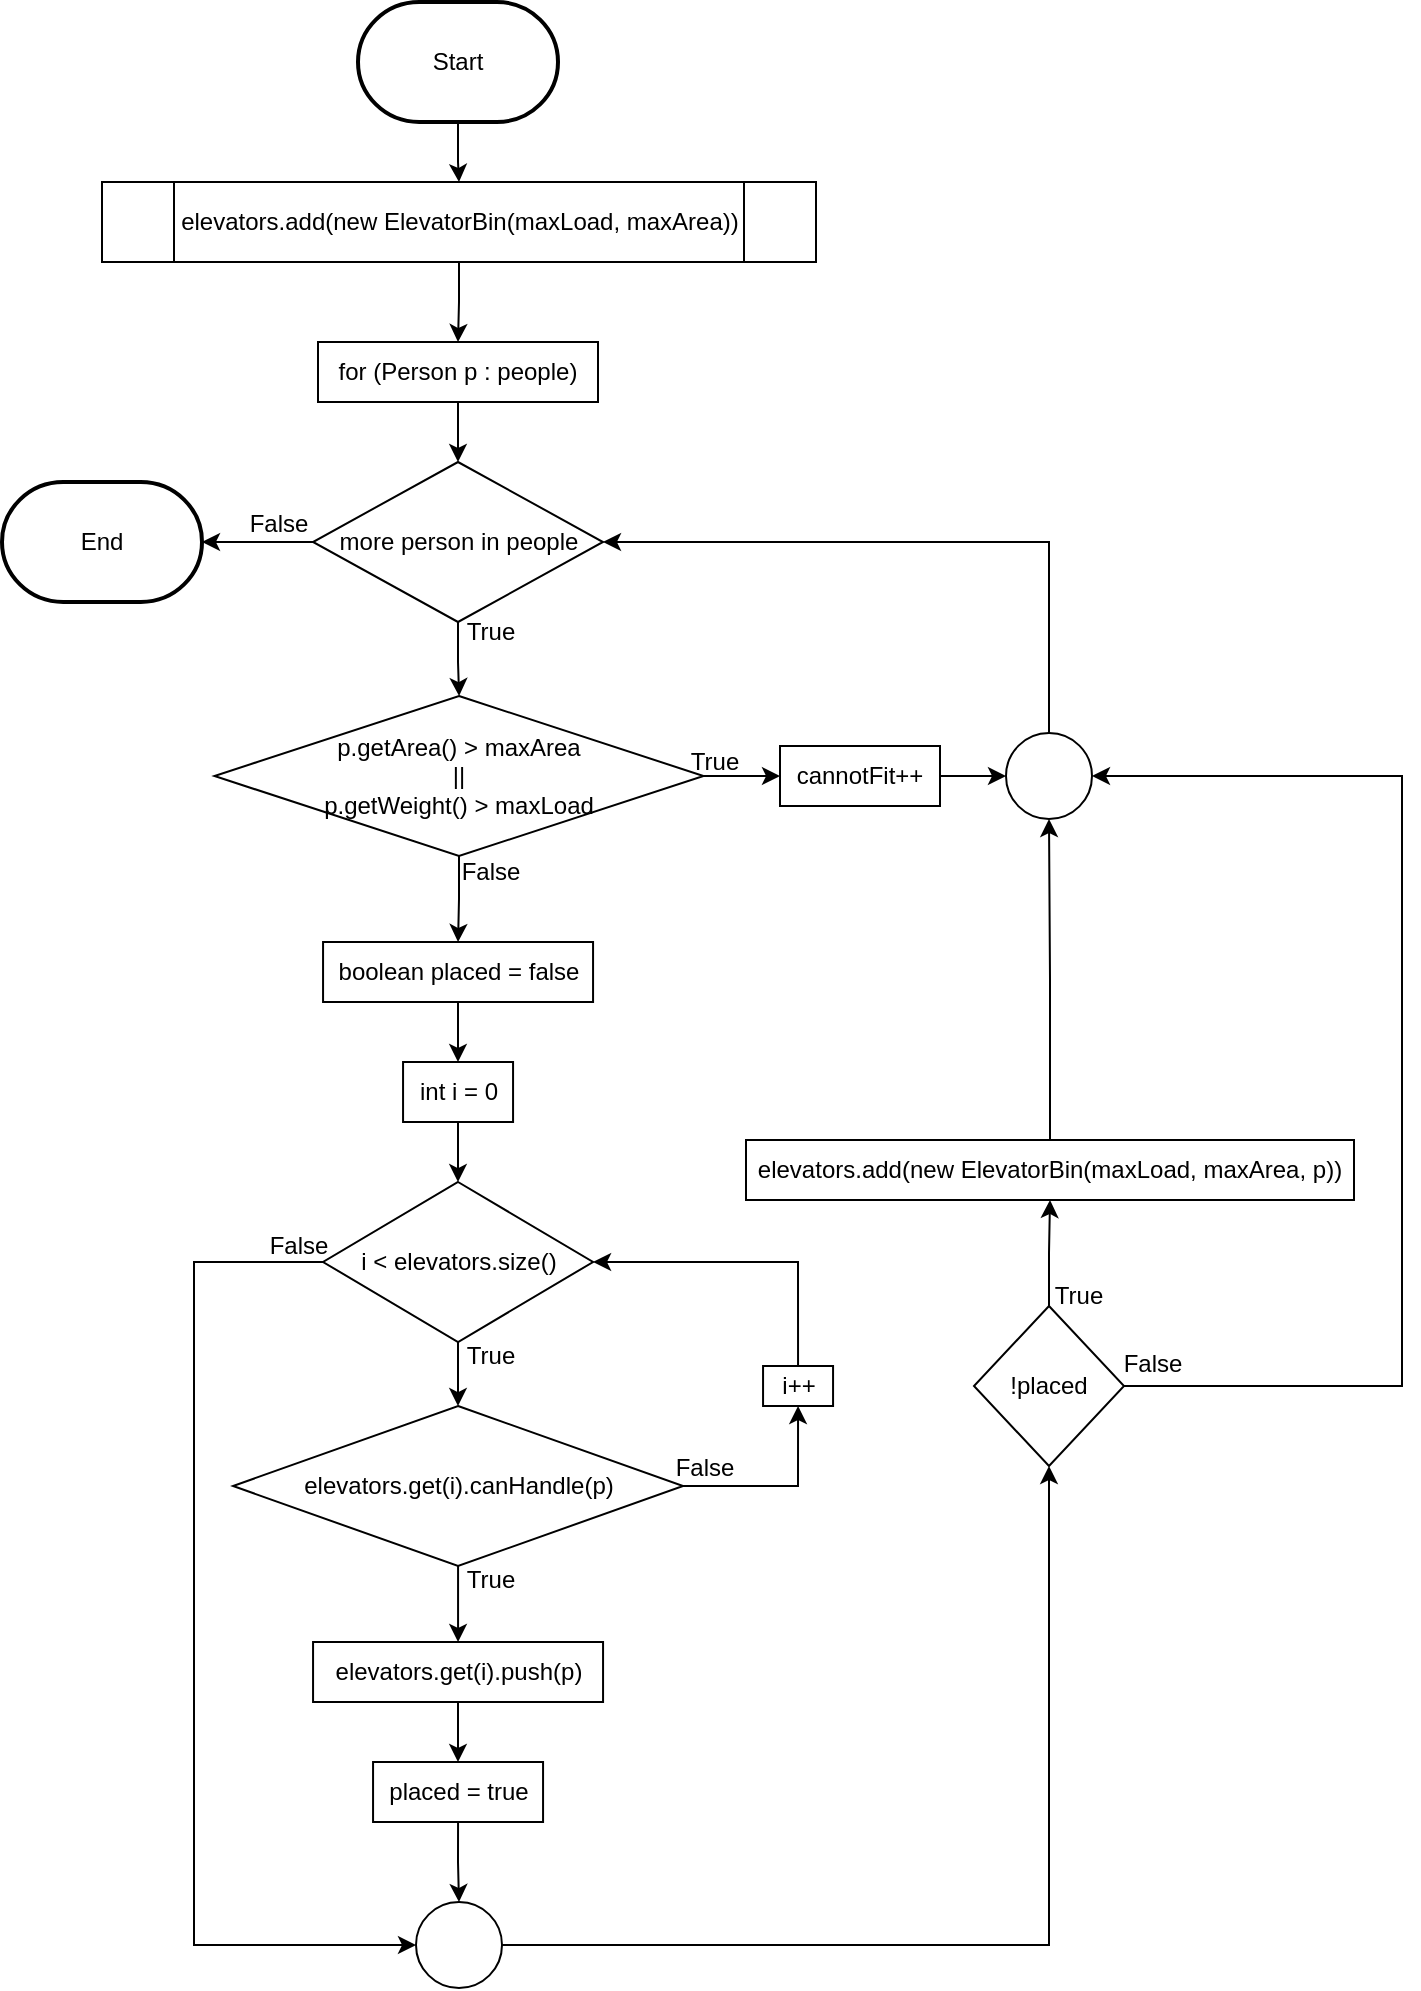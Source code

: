 <mxfile version="26.2.2" pages="5">
  <diagram name="firstFit()" id="0PNzWjhWky3Mleir9-Ln">
    <mxGraphModel dx="746" dy="481" grid="1" gridSize="10" guides="1" tooltips="1" connect="1" arrows="1" fold="1" page="1" pageScale="1" pageWidth="850" pageHeight="1100" math="0" shadow="0">
      <root>
        <mxCell id="0" />
        <mxCell id="1" parent="0" />
        <mxCell id="lFHFMB9u981OYOzpcN3c-18" value="" style="edgeStyle=orthogonalEdgeStyle;rounded=0;orthogonalLoop=1;jettySize=auto;html=1;" parent="1" source="fqR4e8n-GJ-3sQjhisqI-1" target="lFHFMB9u981OYOzpcN3c-1" edge="1">
          <mxGeometry relative="1" as="geometry" />
        </mxCell>
        <mxCell id="fqR4e8n-GJ-3sQjhisqI-1" value="Start" style="strokeWidth=2;html=1;shape=mxgraph.flowchart.terminator;whiteSpace=wrap;" parent="1" vertex="1">
          <mxGeometry x="188" y="10" width="100" height="60" as="geometry" />
        </mxCell>
        <mxCell id="lFHFMB9u981OYOzpcN3c-21" value="" style="edgeStyle=orthogonalEdgeStyle;rounded=0;orthogonalLoop=1;jettySize=auto;html=1;" parent="1" source="lFHFMB9u981OYOzpcN3c-1" target="lFHFMB9u981OYOzpcN3c-3" edge="1">
          <mxGeometry relative="1" as="geometry" />
        </mxCell>
        <mxCell id="lFHFMB9u981OYOzpcN3c-1" value="elevators.add(new ElevatorBin(maxLoad, maxArea))" style="shape=process;whiteSpace=wrap;html=1;backgroundOutline=1;" parent="1" vertex="1">
          <mxGeometry x="60" y="100" width="357" height="40" as="geometry" />
        </mxCell>
        <mxCell id="lFHFMB9u981OYOzpcN3c-22" value="" style="edgeStyle=orthogonalEdgeStyle;rounded=0;orthogonalLoop=1;jettySize=auto;html=1;" parent="1" source="lFHFMB9u981OYOzpcN3c-3" target="lFHFMB9u981OYOzpcN3c-6" edge="1">
          <mxGeometry relative="1" as="geometry" />
        </mxCell>
        <mxCell id="lFHFMB9u981OYOzpcN3c-3" value="for (Person p : people)" style="rounded=0;whiteSpace=wrap;html=1;" parent="1" vertex="1">
          <mxGeometry x="168" y="180" width="140" height="30" as="geometry" />
        </mxCell>
        <mxCell id="lFHFMB9u981OYOzpcN3c-77" value="" style="edgeStyle=orthogonalEdgeStyle;rounded=0;orthogonalLoop=1;jettySize=auto;html=1;" parent="1" source="lFHFMB9u981OYOzpcN3c-6" target="lFHFMB9u981OYOzpcN3c-76" edge="1">
          <mxGeometry relative="1" as="geometry" />
        </mxCell>
        <mxCell id="hRqsS2yAMwOT-GM4BTHR-2" value="" style="edgeStyle=orthogonalEdgeStyle;rounded=0;orthogonalLoop=1;jettySize=auto;html=1;" edge="1" parent="1" source="lFHFMB9u981OYOzpcN3c-6" target="hRqsS2yAMwOT-GM4BTHR-1">
          <mxGeometry relative="1" as="geometry" />
        </mxCell>
        <mxCell id="lFHFMB9u981OYOzpcN3c-6" value="more person in people" style="rhombus;whiteSpace=wrap;html=1;" parent="1" vertex="1">
          <mxGeometry x="165.5" y="240" width="145" height="80" as="geometry" />
        </mxCell>
        <mxCell id="lFHFMB9u981OYOzpcN3c-29" value="" style="edgeStyle=orthogonalEdgeStyle;rounded=0;orthogonalLoop=1;jettySize=auto;html=1;" parent="1" source="lFHFMB9u981OYOzpcN3c-7" target="lFHFMB9u981OYOzpcN3c-8" edge="1">
          <mxGeometry relative="1" as="geometry" />
        </mxCell>
        <mxCell id="lFHFMB9u981OYOzpcN3c-7" value="int i = 0" style="rounded=0;whiteSpace=wrap;html=1;" parent="1" vertex="1">
          <mxGeometry x="210.53" y="540" width="55" height="30" as="geometry" />
        </mxCell>
        <mxCell id="lFHFMB9u981OYOzpcN3c-40" value="" style="edgeStyle=orthogonalEdgeStyle;rounded=0;orthogonalLoop=1;jettySize=auto;html=1;" parent="1" source="lFHFMB9u981OYOzpcN3c-8" target="lFHFMB9u981OYOzpcN3c-9" edge="1">
          <mxGeometry relative="1" as="geometry" />
        </mxCell>
        <mxCell id="lFHFMB9u981OYOzpcN3c-62" style="edgeStyle=orthogonalEdgeStyle;rounded=0;orthogonalLoop=1;jettySize=auto;html=1;exitX=0;exitY=0.5;exitDx=0;exitDy=0;entryX=0;entryY=0.5;entryDx=0;entryDy=0;" parent="1" source="lFHFMB9u981OYOzpcN3c-8" target="lFHFMB9u981OYOzpcN3c-54" edge="1">
          <mxGeometry relative="1" as="geometry">
            <Array as="points">
              <mxPoint x="106" y="640" />
              <mxPoint x="106" y="982" />
            </Array>
          </mxGeometry>
        </mxCell>
        <mxCell id="lFHFMB9u981OYOzpcN3c-8" value="i &amp;lt; elevators.size()" style="rhombus;whiteSpace=wrap;html=1;" parent="1" vertex="1">
          <mxGeometry x="170.53" y="600" width="135" height="80" as="geometry" />
        </mxCell>
        <mxCell id="lFHFMB9u981OYOzpcN3c-43" style="edgeStyle=orthogonalEdgeStyle;rounded=0;orthogonalLoop=1;jettySize=auto;html=1;exitX=0.5;exitY=1;exitDx=0;exitDy=0;entryX=0.5;entryY=0;entryDx=0;entryDy=0;" parent="1" source="lFHFMB9u981OYOzpcN3c-9" target="lFHFMB9u981OYOzpcN3c-10" edge="1">
          <mxGeometry relative="1" as="geometry" />
        </mxCell>
        <mxCell id="lFHFMB9u981OYOzpcN3c-49" style="edgeStyle=orthogonalEdgeStyle;rounded=0;orthogonalLoop=1;jettySize=auto;html=1;exitX=1;exitY=0.5;exitDx=0;exitDy=0;entryX=0.5;entryY=1;entryDx=0;entryDy=0;" parent="1" source="lFHFMB9u981OYOzpcN3c-9" target="lFHFMB9u981OYOzpcN3c-14" edge="1">
          <mxGeometry relative="1" as="geometry" />
        </mxCell>
        <mxCell id="lFHFMB9u981OYOzpcN3c-9" value="elevators.get(i).canHandle(p)" style="rhombus;whiteSpace=wrap;html=1;" parent="1" vertex="1">
          <mxGeometry x="125.53" y="712" width="225" height="80" as="geometry" />
        </mxCell>
        <mxCell id="lFHFMB9u981OYOzpcN3c-34" value="" style="edgeStyle=orthogonalEdgeStyle;rounded=0;orthogonalLoop=1;jettySize=auto;html=1;" parent="1" source="lFHFMB9u981OYOzpcN3c-10" target="lFHFMB9u981OYOzpcN3c-12" edge="1">
          <mxGeometry relative="1" as="geometry" />
        </mxCell>
        <mxCell id="lFHFMB9u981OYOzpcN3c-10" value="elevators.get(i).push(p)" style="rounded=0;whiteSpace=wrap;html=1;" parent="1" vertex="1">
          <mxGeometry x="165.53" y="830" width="145" height="30" as="geometry" />
        </mxCell>
        <mxCell id="lFHFMB9u981OYOzpcN3c-79" style="edgeStyle=orthogonalEdgeStyle;rounded=0;orthogonalLoop=1;jettySize=auto;html=1;exitX=0.5;exitY=1;exitDx=0;exitDy=0;entryX=0.5;entryY=0;entryDx=0;entryDy=0;" parent="1" source="lFHFMB9u981OYOzpcN3c-12" target="lFHFMB9u981OYOzpcN3c-54" edge="1">
          <mxGeometry relative="1" as="geometry" />
        </mxCell>
        <mxCell id="lFHFMB9u981OYOzpcN3c-12" value="placed = true" style="rounded=0;whiteSpace=wrap;html=1;" parent="1" vertex="1">
          <mxGeometry x="195.53" y="890" width="85" height="30" as="geometry" />
        </mxCell>
        <mxCell id="lFHFMB9u981OYOzpcN3c-27" value="" style="edgeStyle=orthogonalEdgeStyle;rounded=0;orthogonalLoop=1;jettySize=auto;html=1;" parent="1" source="lFHFMB9u981OYOzpcN3c-13" target="lFHFMB9u981OYOzpcN3c-7" edge="1">
          <mxGeometry relative="1" as="geometry" />
        </mxCell>
        <mxCell id="lFHFMB9u981OYOzpcN3c-13" value="boolean placed = false" style="rounded=0;whiteSpace=wrap;html=1;" parent="1" vertex="1">
          <mxGeometry x="170.53" y="480" width="135" height="30" as="geometry" />
        </mxCell>
        <mxCell id="lFHFMB9u981OYOzpcN3c-50" style="edgeStyle=orthogonalEdgeStyle;rounded=0;orthogonalLoop=1;jettySize=auto;html=1;exitX=0.5;exitY=0;exitDx=0;exitDy=0;entryX=1;entryY=0.5;entryDx=0;entryDy=0;" parent="1" source="lFHFMB9u981OYOzpcN3c-14" target="lFHFMB9u981OYOzpcN3c-8" edge="1">
          <mxGeometry relative="1" as="geometry" />
        </mxCell>
        <mxCell id="lFHFMB9u981OYOzpcN3c-14" value="i++" style="rounded=0;whiteSpace=wrap;html=1;" parent="1" vertex="1">
          <mxGeometry x="390.53" y="692" width="35" height="20" as="geometry" />
        </mxCell>
        <mxCell id="f3C4lzWUvd0PLWlHQ1v0-2" value="" style="edgeStyle=orthogonalEdgeStyle;rounded=0;orthogonalLoop=1;jettySize=auto;html=1;" parent="1" source="lFHFMB9u981OYOzpcN3c-16" target="lFHFMB9u981OYOzpcN3c-17" edge="1">
          <mxGeometry relative="1" as="geometry" />
        </mxCell>
        <mxCell id="f3C4lzWUvd0PLWlHQ1v0-6" style="edgeStyle=orthogonalEdgeStyle;rounded=0;orthogonalLoop=1;jettySize=auto;html=1;exitX=1;exitY=0.5;exitDx=0;exitDy=0;entryX=1;entryY=0.5;entryDx=0;entryDy=0;" parent="1" source="lFHFMB9u981OYOzpcN3c-16" target="lFHFMB9u981OYOzpcN3c-65" edge="1">
          <mxGeometry relative="1" as="geometry">
            <Array as="points">
              <mxPoint x="710" y="702" />
              <mxPoint x="710" y="397" />
            </Array>
          </mxGeometry>
        </mxCell>
        <mxCell id="lFHFMB9u981OYOzpcN3c-16" value="!placed" style="rhombus;whiteSpace=wrap;html=1;" parent="1" vertex="1">
          <mxGeometry x="496" y="662" width="75" height="80" as="geometry" />
        </mxCell>
        <mxCell id="f3C4lzWUvd0PLWlHQ1v0-3" value="" style="edgeStyle=orthogonalEdgeStyle;rounded=0;orthogonalLoop=1;jettySize=auto;html=1;" parent="1" source="lFHFMB9u981OYOzpcN3c-17" target="lFHFMB9u981OYOzpcN3c-65" edge="1">
          <mxGeometry relative="1" as="geometry" />
        </mxCell>
        <mxCell id="lFHFMB9u981OYOzpcN3c-17" value="elevators.add(new ElevatorBin(maxLoad, maxArea, p))" style="rounded=0;whiteSpace=wrap;html=1;" parent="1" vertex="1">
          <mxGeometry x="382" y="579" width="304" height="30" as="geometry" />
        </mxCell>
        <mxCell id="lFHFMB9u981OYOzpcN3c-24" value="True" style="text;html=1;align=center;verticalAlign=middle;resizable=0;points=[];autosize=1;strokeColor=none;fillColor=none;" parent="1" vertex="1">
          <mxGeometry x="228.53" y="310" width="50" height="30" as="geometry" />
        </mxCell>
        <mxCell id="lFHFMB9u981OYOzpcN3c-31" value="True" style="text;html=1;align=center;verticalAlign=middle;resizable=0;points=[];autosize=1;strokeColor=none;fillColor=none;" parent="1" vertex="1">
          <mxGeometry x="228.53" y="672" width="50" height="30" as="geometry" />
        </mxCell>
        <mxCell id="lFHFMB9u981OYOzpcN3c-33" value="True" style="text;html=1;align=center;verticalAlign=middle;resizable=0;points=[];autosize=1;strokeColor=none;fillColor=none;" parent="1" vertex="1">
          <mxGeometry x="228.53" y="784" width="50" height="30" as="geometry" />
        </mxCell>
        <mxCell id="lFHFMB9u981OYOzpcN3c-51" value="False" style="text;html=1;align=center;verticalAlign=middle;resizable=0;points=[];autosize=1;strokeColor=none;fillColor=none;" parent="1" vertex="1">
          <mxGeometry x="335.53" y="728" width="50" height="30" as="geometry" />
        </mxCell>
        <mxCell id="lFHFMB9u981OYOzpcN3c-53" value="False" style="text;html=1;align=center;verticalAlign=middle;resizable=0;points=[];autosize=1;strokeColor=none;fillColor=none;" parent="1" vertex="1">
          <mxGeometry x="132.53" y="617" width="50" height="30" as="geometry" />
        </mxCell>
        <mxCell id="f3C4lzWUvd0PLWlHQ1v0-1" style="edgeStyle=orthogonalEdgeStyle;rounded=0;orthogonalLoop=1;jettySize=auto;html=1;exitX=1;exitY=0.5;exitDx=0;exitDy=0;entryX=0.5;entryY=1;entryDx=0;entryDy=0;" parent="1" source="lFHFMB9u981OYOzpcN3c-54" target="lFHFMB9u981OYOzpcN3c-16" edge="1">
          <mxGeometry relative="1" as="geometry" />
        </mxCell>
        <mxCell id="lFHFMB9u981OYOzpcN3c-54" value="" style="ellipse;whiteSpace=wrap;html=1;aspect=fixed;" parent="1" vertex="1">
          <mxGeometry x="217" y="960" width="43" height="43" as="geometry" />
        </mxCell>
        <mxCell id="lFHFMB9u981OYOzpcN3c-57" value="False" style="text;html=1;align=center;verticalAlign=middle;resizable=0;points=[];autosize=1;strokeColor=none;fillColor=none;" parent="1" vertex="1">
          <mxGeometry x="123" y="256" width="50" height="30" as="geometry" />
        </mxCell>
        <mxCell id="f3C4lzWUvd0PLWlHQ1v0-5" style="edgeStyle=orthogonalEdgeStyle;rounded=0;orthogonalLoop=1;jettySize=auto;html=1;exitX=0.5;exitY=0;exitDx=0;exitDy=0;entryX=1;entryY=0.5;entryDx=0;entryDy=0;" parent="1" source="lFHFMB9u981OYOzpcN3c-65" target="lFHFMB9u981OYOzpcN3c-6" edge="1">
          <mxGeometry relative="1" as="geometry" />
        </mxCell>
        <mxCell id="lFHFMB9u981OYOzpcN3c-65" value="" style="ellipse;whiteSpace=wrap;html=1;aspect=fixed;" parent="1" vertex="1">
          <mxGeometry x="512" y="375.5" width="43" height="43" as="geometry" />
        </mxCell>
        <mxCell id="lFHFMB9u981OYOzpcN3c-76" value="End" style="strokeWidth=2;html=1;shape=mxgraph.flowchart.terminator;whiteSpace=wrap;" parent="1" vertex="1">
          <mxGeometry x="10" y="250" width="100" height="60" as="geometry" />
        </mxCell>
        <mxCell id="f3C4lzWUvd0PLWlHQ1v0-7" value="False" style="text;html=1;align=center;verticalAlign=middle;resizable=0;points=[];autosize=1;strokeColor=none;fillColor=none;" parent="1" vertex="1">
          <mxGeometry x="560" y="676" width="50" height="30" as="geometry" />
        </mxCell>
        <mxCell id="f3C4lzWUvd0PLWlHQ1v0-8" value="True" style="text;html=1;align=center;verticalAlign=middle;resizable=0;points=[];autosize=1;strokeColor=none;fillColor=none;" parent="1" vertex="1">
          <mxGeometry x="523" y="642" width="50" height="30" as="geometry" />
        </mxCell>
        <mxCell id="hRqsS2yAMwOT-GM4BTHR-3" style="edgeStyle=orthogonalEdgeStyle;rounded=0;orthogonalLoop=1;jettySize=auto;html=1;exitX=0.5;exitY=1;exitDx=0;exitDy=0;entryX=0.5;entryY=0;entryDx=0;entryDy=0;" edge="1" parent="1" source="hRqsS2yAMwOT-GM4BTHR-1" target="lFHFMB9u981OYOzpcN3c-13">
          <mxGeometry relative="1" as="geometry" />
        </mxCell>
        <mxCell id="hRqsS2yAMwOT-GM4BTHR-6" value="" style="edgeStyle=orthogonalEdgeStyle;rounded=0;orthogonalLoop=1;jettySize=auto;html=1;" edge="1" parent="1" source="hRqsS2yAMwOT-GM4BTHR-1" target="hRqsS2yAMwOT-GM4BTHR-5">
          <mxGeometry relative="1" as="geometry" />
        </mxCell>
        <mxCell id="hRqsS2yAMwOT-GM4BTHR-1" value="p.getArea() &amp;gt; maxArea&lt;br&gt;||&lt;div&gt;p.getWeight() &amp;gt; maxLoad&lt;/div&gt;" style="rhombus;whiteSpace=wrap;html=1;" vertex="1" parent="1">
          <mxGeometry x="116.25" y="357" width="244.5" height="80" as="geometry" />
        </mxCell>
        <mxCell id="hRqsS2yAMwOT-GM4BTHR-4" value="False" style="text;html=1;align=center;verticalAlign=middle;resizable=0;points=[];autosize=1;strokeColor=none;fillColor=none;" vertex="1" parent="1">
          <mxGeometry x="228.53" y="430" width="50" height="30" as="geometry" />
        </mxCell>
        <mxCell id="hRqsS2yAMwOT-GM4BTHR-8" value="" style="edgeStyle=orthogonalEdgeStyle;rounded=0;orthogonalLoop=1;jettySize=auto;html=1;" edge="1" parent="1" source="hRqsS2yAMwOT-GM4BTHR-5" target="lFHFMB9u981OYOzpcN3c-65">
          <mxGeometry relative="1" as="geometry" />
        </mxCell>
        <mxCell id="hRqsS2yAMwOT-GM4BTHR-5" value="cannotFit++" style="rounded=0;whiteSpace=wrap;html=1;" vertex="1" parent="1">
          <mxGeometry x="399" y="382" width="80" height="30" as="geometry" />
        </mxCell>
        <mxCell id="hRqsS2yAMwOT-GM4BTHR-7" value="True" style="text;html=1;align=center;verticalAlign=middle;resizable=0;points=[];autosize=1;strokeColor=none;fillColor=none;" vertex="1" parent="1">
          <mxGeometry x="340.53" y="375" width="50" height="30" as="geometry" />
        </mxCell>
      </root>
    </mxGraphModel>
  </diagram>
  <diagram id="tSkbd5ToMpGi-QJPzth7" name="bestFit()">
    <mxGraphModel dx="1305" dy="843" grid="1" gridSize="10" guides="1" tooltips="1" connect="1" arrows="1" fold="1" page="1" pageScale="1" pageWidth="850" pageHeight="1100" math="0" shadow="0">
      <root>
        <mxCell id="0" />
        <mxCell id="1" parent="0" />
        <mxCell id="4LT46pIbD9t8UeMN8OH--1" value="" style="edgeStyle=orthogonalEdgeStyle;rounded=0;orthogonalLoop=1;jettySize=auto;html=1;" parent="1" source="4LT46pIbD9t8UeMN8OH--2" target="4LT46pIbD9t8UeMN8OH--4" edge="1">
          <mxGeometry relative="1" as="geometry" />
        </mxCell>
        <mxCell id="4LT46pIbD9t8UeMN8OH--2" value="Start" style="strokeWidth=2;html=1;shape=mxgraph.flowchart.terminator;whiteSpace=wrap;" parent="1" vertex="1">
          <mxGeometry x="195.25" y="10" width="100" height="60" as="geometry" />
        </mxCell>
        <mxCell id="4LT46pIbD9t8UeMN8OH--3" value="" style="edgeStyle=orthogonalEdgeStyle;rounded=0;orthogonalLoop=1;jettySize=auto;html=1;" parent="1" source="4LT46pIbD9t8UeMN8OH--4" target="4LT46pIbD9t8UeMN8OH--6" edge="1">
          <mxGeometry relative="1" as="geometry" />
        </mxCell>
        <mxCell id="4LT46pIbD9t8UeMN8OH--4" value="elevators.add(new ElevatorBin(maxLoad, maxArea))" style="shape=process;whiteSpace=wrap;html=1;backgroundOutline=1;" parent="1" vertex="1">
          <mxGeometry x="65.25" y="100" width="359.75" height="40" as="geometry" />
        </mxCell>
        <mxCell id="4LT46pIbD9t8UeMN8OH--5" value="" style="edgeStyle=orthogonalEdgeStyle;rounded=0;orthogonalLoop=1;jettySize=auto;html=1;" parent="1" source="4LT46pIbD9t8UeMN8OH--6" target="4LT46pIbD9t8UeMN8OH--9" edge="1">
          <mxGeometry relative="1" as="geometry" />
        </mxCell>
        <mxCell id="4LT46pIbD9t8UeMN8OH--6" value="for (Person p : people)" style="rounded=0;whiteSpace=wrap;html=1;" parent="1" vertex="1">
          <mxGeometry x="175.25" y="180" width="140" height="30" as="geometry" />
        </mxCell>
        <mxCell id="4LT46pIbD9t8UeMN8OH--7" value="" style="edgeStyle=orthogonalEdgeStyle;rounded=0;orthogonalLoop=1;jettySize=auto;html=1;" parent="1" source="4LT46pIbD9t8UeMN8OH--9" target="4LT46pIbD9t8UeMN8OH--43" edge="1">
          <mxGeometry relative="1" as="geometry" />
        </mxCell>
        <mxCell id="nZoPK56zUeW46w3w1JEq-9" value="" style="edgeStyle=orthogonalEdgeStyle;rounded=0;orthogonalLoop=1;jettySize=auto;html=1;" edge="1" parent="1" source="4LT46pIbD9t8UeMN8OH--9" target="nZoPK56zUeW46w3w1JEq-5">
          <mxGeometry relative="1" as="geometry" />
        </mxCell>
        <mxCell id="4LT46pIbD9t8UeMN8OH--9" value="more person in people" style="rhombus;whiteSpace=wrap;html=1;" parent="1" vertex="1">
          <mxGeometry x="172.75" y="240" width="145" height="80" as="geometry" />
        </mxCell>
        <mxCell id="4LT46pIbD9t8UeMN8OH--10" value="" style="edgeStyle=orthogonalEdgeStyle;rounded=0;orthogonalLoop=1;jettySize=auto;html=1;" parent="1" source="4LT46pIbD9t8UeMN8OH--11" target="4LT46pIbD9t8UeMN8OH--14" edge="1">
          <mxGeometry relative="1" as="geometry" />
        </mxCell>
        <mxCell id="4LT46pIbD9t8UeMN8OH--11" value="int i = 0" style="rounded=0;whiteSpace=wrap;html=1;" parent="1" vertex="1">
          <mxGeometry x="217.78" y="539" width="55" height="30" as="geometry" />
        </mxCell>
        <mxCell id="4LT46pIbD9t8UeMN8OH--12" value="" style="edgeStyle=orthogonalEdgeStyle;rounded=0;orthogonalLoop=1;jettySize=auto;html=1;" parent="1" source="4LT46pIbD9t8UeMN8OH--14" target="4LT46pIbD9t8UeMN8OH--17" edge="1">
          <mxGeometry relative="1" as="geometry" />
        </mxCell>
        <mxCell id="4LT46pIbD9t8UeMN8OH--53" style="edgeStyle=orthogonalEdgeStyle;rounded=0;orthogonalLoop=1;jettySize=auto;html=1;exitX=0;exitY=0.5;exitDx=0;exitDy=0;" parent="1" source="4LT46pIbD9t8UeMN8OH--14" target="4LT46pIbD9t8UeMN8OH--51" edge="1">
          <mxGeometry relative="1" as="geometry" />
        </mxCell>
        <mxCell id="4LT46pIbD9t8UeMN8OH--14" value="i &amp;lt; elevators.size()" style="rhombus;whiteSpace=wrap;html=1;" parent="1" vertex="1">
          <mxGeometry x="177.78" y="599" width="135" height="80" as="geometry" />
        </mxCell>
        <mxCell id="4LT46pIbD9t8UeMN8OH--15" style="edgeStyle=orthogonalEdgeStyle;rounded=0;orthogonalLoop=1;jettySize=auto;html=1;exitX=0.5;exitY=1;exitDx=0;exitDy=0;entryX=0.5;entryY=0;entryDx=0;entryDy=0;" parent="1" source="4LT46pIbD9t8UeMN8OH--17" target="4LT46pIbD9t8UeMN8OH--19" edge="1">
          <mxGeometry relative="1" as="geometry" />
        </mxCell>
        <mxCell id="4LT46pIbD9t8UeMN8OH--49" style="edgeStyle=orthogonalEdgeStyle;rounded=0;orthogonalLoop=1;jettySize=auto;html=1;exitX=1;exitY=0.5;exitDx=0;exitDy=0;" parent="1" source="4LT46pIbD9t8UeMN8OH--17" target="4LT46pIbD9t8UeMN8OH--46" edge="1">
          <mxGeometry relative="1" as="geometry" />
        </mxCell>
        <mxCell id="4LT46pIbD9t8UeMN8OH--17" value="elevators.get(i).canHandle(p)" style="rhombus;whiteSpace=wrap;html=1;" parent="1" vertex="1">
          <mxGeometry x="132.78" y="711" width="225" height="80" as="geometry" />
        </mxCell>
        <mxCell id="4LT46pIbD9t8UeMN8OH--48" style="edgeStyle=orthogonalEdgeStyle;rounded=0;orthogonalLoop=1;jettySize=auto;html=1;exitX=1;exitY=0.5;exitDx=0;exitDy=0;entryX=0.5;entryY=1;entryDx=0;entryDy=0;" parent="1" source="4LT46pIbD9t8UeMN8OH--19" target="4LT46pIbD9t8UeMN8OH--46" edge="1">
          <mxGeometry relative="1" as="geometry" />
        </mxCell>
        <mxCell id="4LT46pIbD9t8UeMN8OH--19" value="available.add(i)" style="rounded=0;whiteSpace=wrap;html=1;" parent="1" vertex="1">
          <mxGeometry x="200.25" y="829" width="90.53" height="30" as="geometry" />
        </mxCell>
        <mxCell id="4LT46pIbD9t8UeMN8OH--22" value="" style="edgeStyle=orthogonalEdgeStyle;rounded=0;orthogonalLoop=1;jettySize=auto;html=1;" parent="1" source="4LT46pIbD9t8UeMN8OH--23" target="4LT46pIbD9t8UeMN8OH--11" edge="1">
          <mxGeometry relative="1" as="geometry" />
        </mxCell>
        <mxCell id="4LT46pIbD9t8UeMN8OH--23" value="ElevatorArrayList&amp;lt;Integer&amp;gt; available = new ElevatorArrayList&amp;lt;&amp;gt;()" style="rounded=0;whiteSpace=wrap;html=1;" parent="1" vertex="1">
          <mxGeometry x="70.78" y="479" width="349.47" height="30" as="geometry" />
        </mxCell>
        <mxCell id="4LT46pIbD9t8UeMN8OH--24" style="edgeStyle=orthogonalEdgeStyle;rounded=0;orthogonalLoop=1;jettySize=auto;html=1;exitX=0.5;exitY=0;exitDx=0;exitDy=0;entryX=1;entryY=0.5;entryDx=0;entryDy=0;" parent="1" source="4LT46pIbD9t8UeMN8OH--25" target="4LT46pIbD9t8UeMN8OH--14" edge="1">
          <mxGeometry relative="1" as="geometry" />
        </mxCell>
        <mxCell id="4LT46pIbD9t8UeMN8OH--25" value="i++" style="rounded=0;whiteSpace=wrap;html=1;" parent="1" vertex="1">
          <mxGeometry x="403.78" y="675" width="35" height="20" as="geometry" />
        </mxCell>
        <mxCell id="4LT46pIbD9t8UeMN8OH--31" value="True" style="text;html=1;align=center;verticalAlign=middle;resizable=0;points=[];autosize=1;strokeColor=none;fillColor=none;" parent="1" vertex="1">
          <mxGeometry x="235.78" y="310" width="50" height="30" as="geometry" />
        </mxCell>
        <mxCell id="4LT46pIbD9t8UeMN8OH--32" value="True" style="text;html=1;align=center;verticalAlign=middle;resizable=0;points=[];autosize=1;strokeColor=none;fillColor=none;" parent="1" vertex="1">
          <mxGeometry x="235.78" y="671" width="50" height="30" as="geometry" />
        </mxCell>
        <mxCell id="4LT46pIbD9t8UeMN8OH--33" value="True" style="text;html=1;align=center;verticalAlign=middle;resizable=0;points=[];autosize=1;strokeColor=none;fillColor=none;" parent="1" vertex="1">
          <mxGeometry x="235.78" y="783" width="50" height="30" as="geometry" />
        </mxCell>
        <mxCell id="4LT46pIbD9t8UeMN8OH--34" value="False" style="text;html=1;align=center;verticalAlign=middle;resizable=0;points=[];autosize=1;strokeColor=none;fillColor=none;" parent="1" vertex="1">
          <mxGeometry x="339.25" y="725" width="50" height="30" as="geometry" />
        </mxCell>
        <mxCell id="4LT46pIbD9t8UeMN8OH--35" value="False" style="text;html=1;align=center;verticalAlign=middle;resizable=0;points=[];autosize=1;strokeColor=none;fillColor=none;" parent="1" vertex="1">
          <mxGeometry x="140.25" y="616" width="50" height="30" as="geometry" />
        </mxCell>
        <mxCell id="4LT46pIbD9t8UeMN8OH--38" value="False" style="text;html=1;align=center;verticalAlign=middle;resizable=0;points=[];autosize=1;strokeColor=none;fillColor=none;" parent="1" vertex="1">
          <mxGeometry x="130.25" y="256" width="50" height="30" as="geometry" />
        </mxCell>
        <mxCell id="4LT46pIbD9t8UeMN8OH--43" value="End" style="strokeWidth=2;html=1;shape=mxgraph.flowchart.terminator;whiteSpace=wrap;" parent="1" vertex="1">
          <mxGeometry x="17.25" y="250" width="100" height="60" as="geometry" />
        </mxCell>
        <mxCell id="4LT46pIbD9t8UeMN8OH--50" style="edgeStyle=orthogonalEdgeStyle;rounded=0;orthogonalLoop=1;jettySize=auto;html=1;exitX=0.5;exitY=0;exitDx=0;exitDy=0;entryX=0.5;entryY=1;entryDx=0;entryDy=0;" parent="1" source="4LT46pIbD9t8UeMN8OH--46" target="4LT46pIbD9t8UeMN8OH--25" edge="1">
          <mxGeometry relative="1" as="geometry" />
        </mxCell>
        <mxCell id="4LT46pIbD9t8UeMN8OH--46" value="" style="ellipse;whiteSpace=wrap;html=1;aspect=fixed;" parent="1" vertex="1">
          <mxGeometry x="399.78" y="729.5" width="43" height="43" as="geometry" />
        </mxCell>
        <mxCell id="cRKf2g8IwF5GlCRXtED2-12" value="" style="edgeStyle=orthogonalEdgeStyle;rounded=0;orthogonalLoop=1;jettySize=auto;html=1;" parent="1" source="4LT46pIbD9t8UeMN8OH--51" target="4LT46pIbD9t8UeMN8OH--57" edge="1">
          <mxGeometry relative="1" as="geometry" />
        </mxCell>
        <mxCell id="VHf8FEq1dvSYCrGvZ6ZZ-2" style="edgeStyle=orthogonalEdgeStyle;rounded=0;orthogonalLoop=1;jettySize=auto;html=1;exitX=0.5;exitY=1;exitDx=0;exitDy=0;entryX=0;entryY=0.5;entryDx=0;entryDy=0;" parent="1" source="4LT46pIbD9t8UeMN8OH--51" target="OR9JhkQvsb9v746hLORU-5" edge="1">
          <mxGeometry relative="1" as="geometry" />
        </mxCell>
        <mxCell id="4LT46pIbD9t8UeMN8OH--51" value="available.isEmpty()" style="rhombus;whiteSpace=wrap;html=1;" parent="1" vertex="1">
          <mxGeometry x="42.25" y="859" width="130.5" height="80" as="geometry" />
        </mxCell>
        <mxCell id="cRKf2g8IwF5GlCRXtED2-15" value="" style="edgeStyle=orthogonalEdgeStyle;rounded=0;orthogonalLoop=1;jettySize=auto;html=1;" parent="1" target="cRKf2g8IwF5GlCRXtED2-14" edge="1">
          <mxGeometry relative="1" as="geometry">
            <mxPoint x="500" y="900" as="sourcePoint" />
          </mxGeometry>
        </mxCell>
        <mxCell id="4LT46pIbD9t8UeMN8OH--57" value="elevators.add(new ElevatorBin(maxLoad, maxArea, p))" style="rounded=0;whiteSpace=wrap;html=1;" parent="1" vertex="1">
          <mxGeometry x="210.11" y="884" width="301.89" height="30" as="geometry" />
        </mxCell>
        <mxCell id="4LT46pIbD9t8UeMN8OH--59" value="True" style="text;html=1;align=center;verticalAlign=middle;resizable=0;points=[];autosize=1;strokeColor=none;fillColor=none;" parent="1" vertex="1">
          <mxGeometry x="155.25" y="875" width="50" height="30" as="geometry" />
        </mxCell>
        <mxCell id="OR9JhkQvsb9v746hLORU-2" style="edgeStyle=orthogonalEdgeStyle;rounded=0;orthogonalLoop=1;jettySize=auto;html=1;exitX=0.5;exitY=1;exitDx=0;exitDy=0;entryX=0.5;entryY=0;entryDx=0;entryDy=0;" parent="1" source="4LT46pIbD9t8UeMN8OH--60" target="cRKf2g8IwF5GlCRXtED2-3" edge="1">
          <mxGeometry relative="1" as="geometry" />
        </mxCell>
        <mxCell id="4LT46pIbD9t8UeMN8OH--60" value="int min = 0" style="rounded=0;whiteSpace=wrap;html=1;" parent="1" vertex="1">
          <mxGeometry x="742.12" y="121" width="70" height="30" as="geometry" />
        </mxCell>
        <mxCell id="cRKf2g8IwF5GlCRXtED2-2" value="False" style="text;html=1;align=center;verticalAlign=middle;resizable=0;points=[];autosize=1;strokeColor=none;fillColor=none;" parent="1" vertex="1">
          <mxGeometry x="101.25" y="931" width="50" height="30" as="geometry" />
        </mxCell>
        <mxCell id="cRKf2g8IwF5GlCRXtED2-10" value="" style="edgeStyle=orthogonalEdgeStyle;rounded=0;orthogonalLoop=1;jettySize=auto;html=1;" parent="1" source="cRKf2g8IwF5GlCRXtED2-3" target="cRKf2g8IwF5GlCRXtED2-4" edge="1">
          <mxGeometry relative="1" as="geometry" />
        </mxCell>
        <mxCell id="cRKf2g8IwF5GlCRXtED2-3" value="int i = 0" style="rounded=0;whiteSpace=wrap;html=1;" parent="1" vertex="1">
          <mxGeometry x="749.01" y="191" width="55" height="30" as="geometry" />
        </mxCell>
        <mxCell id="OR9JhkQvsb9v746hLORU-15" value="" style="edgeStyle=orthogonalEdgeStyle;rounded=0;orthogonalLoop=1;jettySize=auto;html=1;" parent="1" source="cRKf2g8IwF5GlCRXtED2-4" target="cRKf2g8IwF5GlCRXtED2-5" edge="1">
          <mxGeometry relative="1" as="geometry" />
        </mxCell>
        <mxCell id="NGi2-kWtuKi3hg01zT-1-3" style="edgeStyle=orthogonalEdgeStyle;rounded=0;orthogonalLoop=1;jettySize=auto;html=1;exitX=0;exitY=0.5;exitDx=0;exitDy=0;entryX=0;entryY=0.5;entryDx=0;entryDy=0;" parent="1" source="cRKf2g8IwF5GlCRXtED2-4" target="OR9JhkQvsb9v746hLORU-20" edge="1">
          <mxGeometry relative="1" as="geometry">
            <Array as="points">
              <mxPoint x="601" y="291" />
              <mxPoint x="601" y="603" />
            </Array>
          </mxGeometry>
        </mxCell>
        <mxCell id="cRKf2g8IwF5GlCRXtED2-4" value="i &amp;lt; available.size()" style="rhombus;whiteSpace=wrap;html=1;" parent="1" vertex="1">
          <mxGeometry x="709.01" y="251" width="135" height="80" as="geometry" />
        </mxCell>
        <mxCell id="OR9JhkQvsb9v746hLORU-16" value="" style="edgeStyle=orthogonalEdgeStyle;rounded=0;orthogonalLoop=1;jettySize=auto;html=1;" parent="1" source="cRKf2g8IwF5GlCRXtED2-5" target="cRKf2g8IwF5GlCRXtED2-6" edge="1">
          <mxGeometry relative="1" as="geometry" />
        </mxCell>
        <mxCell id="OR9JhkQvsb9v746hLORU-17" value="" style="edgeStyle=orthogonalEdgeStyle;rounded=0;orthogonalLoop=1;jettySize=auto;html=1;" parent="1" source="cRKf2g8IwF5GlCRXtED2-5" target="cRKf2g8IwF5GlCRXtED2-8" edge="1">
          <mxGeometry relative="1" as="geometry" />
        </mxCell>
        <mxCell id="cRKf2g8IwF5GlCRXtED2-5" value="elevators.get(available.get(i))&lt;div&gt;.getCurrentLoad()&lt;br&gt;&amp;gt;&lt;div&gt;elevators.get(available.get(min))&lt;/div&gt;&lt;div&gt;.getCurrentLoad()&lt;/div&gt;&lt;/div&gt;" style="rhombus;whiteSpace=wrap;html=1;" parent="1" vertex="1">
          <mxGeometry x="631" y="359" width="292.51" height="130.25" as="geometry" />
        </mxCell>
        <mxCell id="OR9JhkQvsb9v746hLORU-25" style="edgeStyle=orthogonalEdgeStyle;rounded=0;orthogonalLoop=1;jettySize=auto;html=1;exitX=1;exitY=0.5;exitDx=0;exitDy=0;entryX=0.5;entryY=1;entryDx=0;entryDy=0;" parent="1" source="cRKf2g8IwF5GlCRXtED2-6" target="cRKf2g8IwF5GlCRXtED2-8" edge="1">
          <mxGeometry relative="1" as="geometry" />
        </mxCell>
        <mxCell id="cRKf2g8IwF5GlCRXtED2-6" value="min = i" style="rounded=0;whiteSpace=wrap;html=1;" parent="1" vertex="1">
          <mxGeometry x="731.51" y="526" width="90.53" height="30" as="geometry" />
        </mxCell>
        <mxCell id="OR9JhkQvsb9v746hLORU-19" style="edgeStyle=orthogonalEdgeStyle;rounded=0;orthogonalLoop=1;jettySize=auto;html=1;exitX=0.5;exitY=0;exitDx=0;exitDy=0;entryX=1;entryY=0.5;entryDx=0;entryDy=0;" parent="1" source="cRKf2g8IwF5GlCRXtED2-7" target="cRKf2g8IwF5GlCRXtED2-4" edge="1">
          <mxGeometry relative="1" as="geometry" />
        </mxCell>
        <mxCell id="cRKf2g8IwF5GlCRXtED2-7" value="i++" style="rounded=0;whiteSpace=wrap;html=1;" parent="1" vertex="1">
          <mxGeometry x="970.51" y="345" width="35" height="20" as="geometry" />
        </mxCell>
        <mxCell id="OR9JhkQvsb9v746hLORU-18" value="" style="edgeStyle=orthogonalEdgeStyle;rounded=0;orthogonalLoop=1;jettySize=auto;html=1;" parent="1" source="cRKf2g8IwF5GlCRXtED2-8" target="cRKf2g8IwF5GlCRXtED2-7" edge="1">
          <mxGeometry relative="1" as="geometry" />
        </mxCell>
        <mxCell id="cRKf2g8IwF5GlCRXtED2-8" value="" style="ellipse;whiteSpace=wrap;html=1;aspect=fixed;" parent="1" vertex="1">
          <mxGeometry x="966.51" y="402.5" width="43" height="43" as="geometry" />
        </mxCell>
        <mxCell id="cRKf2g8IwF5GlCRXtED2-16" style="edgeStyle=orthogonalEdgeStyle;rounded=0;orthogonalLoop=1;jettySize=auto;html=1;exitX=0.5;exitY=0;exitDx=0;exitDy=0;entryX=1;entryY=0.5;entryDx=0;entryDy=0;" parent="1" source="yhitCjDyyJZF-yjV0kSY-1" target="4LT46pIbD9t8UeMN8OH--9" edge="1">
          <mxGeometry relative="1" as="geometry" />
        </mxCell>
        <mxCell id="yhitCjDyyJZF-yjV0kSY-3" style="edgeStyle=orthogonalEdgeStyle;rounded=0;orthogonalLoop=1;jettySize=auto;html=1;exitX=0.5;exitY=0;exitDx=0;exitDy=0;entryX=0.5;entryY=1;entryDx=0;entryDy=0;" edge="1" parent="1" source="cRKf2g8IwF5GlCRXtED2-14" target="yhitCjDyyJZF-yjV0kSY-1">
          <mxGeometry relative="1" as="geometry" />
        </mxCell>
        <mxCell id="cRKf2g8IwF5GlCRXtED2-14" value="" style="ellipse;whiteSpace=wrap;html=1;aspect=fixed;" parent="1" vertex="1">
          <mxGeometry x="541" y="878.5" width="43" height="43" as="geometry" />
        </mxCell>
        <mxCell id="OR9JhkQvsb9v746hLORU-5" value="1" style="ellipse;whiteSpace=wrap;html=1;aspect=fixed;" parent="1" vertex="1">
          <mxGeometry x="196.78" y="936" width="80" height="80" as="geometry" />
        </mxCell>
        <mxCell id="VHf8FEq1dvSYCrGvZ6ZZ-3" style="edgeStyle=orthogonalEdgeStyle;rounded=0;orthogonalLoop=1;jettySize=auto;html=1;exitX=1;exitY=0.5;exitDx=0;exitDy=0;entryX=0.5;entryY=1;entryDx=0;entryDy=0;" parent="1" source="OR9JhkQvsb9v746hLORU-7" target="cRKf2g8IwF5GlCRXtED2-14" edge="1">
          <mxGeometry relative="1" as="geometry" />
        </mxCell>
        <mxCell id="OR9JhkQvsb9v746hLORU-7" value="2" style="ellipse;whiteSpace=wrap;html=1;aspect=fixed;" parent="1" vertex="1">
          <mxGeometry x="301.25" y="936" width="80" height="80" as="geometry" />
        </mxCell>
        <mxCell id="OR9JhkQvsb9v746hLORU-14" style="edgeStyle=orthogonalEdgeStyle;rounded=0;orthogonalLoop=1;jettySize=auto;html=1;exitX=0.5;exitY=1;exitDx=0;exitDy=0;entryX=0.5;entryY=0;entryDx=0;entryDy=0;" parent="1" source="OR9JhkQvsb9v746hLORU-10" target="4LT46pIbD9t8UeMN8OH--60" edge="1">
          <mxGeometry relative="1" as="geometry" />
        </mxCell>
        <mxCell id="OR9JhkQvsb9v746hLORU-10" value="1" style="ellipse;whiteSpace=wrap;html=1;aspect=fixed;" parent="1" vertex="1">
          <mxGeometry x="736.51" y="11" width="80" height="80" as="geometry" />
        </mxCell>
        <mxCell id="OR9JhkQvsb9v746hLORU-27" value="" style="edgeStyle=orthogonalEdgeStyle;rounded=0;orthogonalLoop=1;jettySize=auto;html=1;" parent="1" source="OR9JhkQvsb9v746hLORU-20" target="OR9JhkQvsb9v746hLORU-26" edge="1">
          <mxGeometry relative="1" as="geometry" />
        </mxCell>
        <mxCell id="OR9JhkQvsb9v746hLORU-20" value="elevators.get(available.get(min)).push(p)" style="rounded=0;whiteSpace=wrap;html=1;" parent="1" vertex="1">
          <mxGeometry x="665.51" y="588" width="221.99" height="30" as="geometry" />
        </mxCell>
        <mxCell id="OR9JhkQvsb9v746hLORU-22" value="True" style="text;html=1;align=center;verticalAlign=middle;resizable=0;points=[];autosize=1;strokeColor=none;fillColor=none;" parent="1" vertex="1">
          <mxGeometry x="768" y="483" width="50" height="30" as="geometry" />
        </mxCell>
        <mxCell id="OR9JhkQvsb9v746hLORU-23" value="False" style="text;html=1;align=center;verticalAlign=middle;resizable=0;points=[];autosize=1;strokeColor=none;fillColor=none;" parent="1" vertex="1">
          <mxGeometry x="908" y="400" width="50" height="30" as="geometry" />
        </mxCell>
        <mxCell id="OR9JhkQvsb9v746hLORU-26" value="2" style="ellipse;whiteSpace=wrap;html=1;aspect=fixed;" parent="1" vertex="1">
          <mxGeometry x="736.51" y="645" width="80" height="80" as="geometry" />
        </mxCell>
        <mxCell id="NGi2-kWtuKi3hg01zT-1-1" value="True" style="text;html=1;align=center;verticalAlign=middle;resizable=0;points=[];autosize=1;strokeColor=none;fillColor=none;" parent="1" vertex="1">
          <mxGeometry x="768" y="321" width="50" height="30" as="geometry" />
        </mxCell>
        <mxCell id="NGi2-kWtuKi3hg01zT-1-2" value="False" style="text;html=1;align=center;verticalAlign=middle;resizable=0;points=[];autosize=1;strokeColor=none;fillColor=none;" parent="1" vertex="1">
          <mxGeometry x="665.51" y="266" width="50" height="30" as="geometry" />
        </mxCell>
        <mxCell id="nZoPK56zUeW46w3w1JEq-10" value="" style="edgeStyle=orthogonalEdgeStyle;rounded=0;orthogonalLoop=1;jettySize=auto;html=1;" edge="1" parent="1" source="nZoPK56zUeW46w3w1JEq-5" target="nZoPK56zUeW46w3w1JEq-7">
          <mxGeometry relative="1" as="geometry" />
        </mxCell>
        <mxCell id="nZoPK56zUeW46w3w1JEq-11" value="" style="edgeStyle=orthogonalEdgeStyle;rounded=0;orthogonalLoop=1;jettySize=auto;html=1;" edge="1" parent="1" source="nZoPK56zUeW46w3w1JEq-5" target="4LT46pIbD9t8UeMN8OH--23">
          <mxGeometry relative="1" as="geometry" />
        </mxCell>
        <mxCell id="nZoPK56zUeW46w3w1JEq-5" value="p.getArea() &amp;gt; maxArea&lt;br&gt;||&lt;div&gt;p.getWeight() &amp;gt; maxLoad&lt;/div&gt;" style="rhombus;whiteSpace=wrap;html=1;" vertex="1" parent="1">
          <mxGeometry x="123.25" y="358" width="244.5" height="80" as="geometry" />
        </mxCell>
        <mxCell id="nZoPK56zUeW46w3w1JEq-6" value="False" style="text;html=1;align=center;verticalAlign=middle;resizable=0;points=[];autosize=1;strokeColor=none;fillColor=none;" vertex="1" parent="1">
          <mxGeometry x="235.78" y="429" width="50" height="30" as="geometry" />
        </mxCell>
        <mxCell id="yhitCjDyyJZF-yjV0kSY-4" value="" style="edgeStyle=orthogonalEdgeStyle;rounded=0;orthogonalLoop=1;jettySize=auto;html=1;" edge="1" parent="1" source="nZoPK56zUeW46w3w1JEq-7" target="yhitCjDyyJZF-yjV0kSY-1">
          <mxGeometry relative="1" as="geometry" />
        </mxCell>
        <mxCell id="nZoPK56zUeW46w3w1JEq-7" value="cannotFit++" style="rounded=0;whiteSpace=wrap;html=1;" vertex="1" parent="1">
          <mxGeometry x="406" y="383" width="80" height="30" as="geometry" />
        </mxCell>
        <mxCell id="nZoPK56zUeW46w3w1JEq-8" value="True" style="text;html=1;align=center;verticalAlign=middle;resizable=0;points=[];autosize=1;strokeColor=none;fillColor=none;" vertex="1" parent="1">
          <mxGeometry x="349.78" y="371.5" width="50" height="30" as="geometry" />
        </mxCell>
        <mxCell id="yhitCjDyyJZF-yjV0kSY-1" value="" style="ellipse;whiteSpace=wrap;html=1;aspect=fixed;" vertex="1" parent="1">
          <mxGeometry x="541" y="377.5" width="43" height="43" as="geometry" />
        </mxCell>
      </root>
    </mxGraphModel>
  </diagram>
  <diagram id="_soqm9tjVvckmdvTWCjQ" name="nextFit()">
    <mxGraphModel dx="1491" dy="963" grid="1" gridSize="10" guides="1" tooltips="1" connect="1" arrows="1" fold="1" page="1" pageScale="1" pageWidth="850" pageHeight="1100" math="0" shadow="0">
      <root>
        <mxCell id="0" />
        <mxCell id="1" parent="0" />
        <mxCell id="-A5OCc5ov_3OjJdydzvC-1" value="" style="edgeStyle=orthogonalEdgeStyle;rounded=0;orthogonalLoop=1;jettySize=auto;html=1;" parent="1" source="-A5OCc5ov_3OjJdydzvC-2" target="-A5OCc5ov_3OjJdydzvC-4" edge="1">
          <mxGeometry relative="1" as="geometry" />
        </mxCell>
        <mxCell id="-A5OCc5ov_3OjJdydzvC-2" value="Start" style="strokeWidth=2;html=1;shape=mxgraph.flowchart.terminator;whiteSpace=wrap;" parent="1" vertex="1">
          <mxGeometry x="188" y="10" width="100" height="60" as="geometry" />
        </mxCell>
        <mxCell id="i-oRbfQT0lXCatbMEJCi-2" value="" style="edgeStyle=orthogonalEdgeStyle;rounded=0;orthogonalLoop=1;jettySize=auto;html=1;" parent="1" source="-A5OCc5ov_3OjJdydzvC-4" target="i-oRbfQT0lXCatbMEJCi-1" edge="1">
          <mxGeometry relative="1" as="geometry" />
        </mxCell>
        <mxCell id="-A5OCc5ov_3OjJdydzvC-4" value="elevators.add(new ElevatorBin())" style="shape=process;whiteSpace=wrap;html=1;backgroundOutline=1;" parent="1" vertex="1">
          <mxGeometry x="123" y="100" width="230" height="40" as="geometry" />
        </mxCell>
        <mxCell id="-A5OCc5ov_3OjJdydzvC-5" value="" style="edgeStyle=orthogonalEdgeStyle;rounded=0;orthogonalLoop=1;jettySize=auto;html=1;" parent="1" source="-A5OCc5ov_3OjJdydzvC-6" target="-A5OCc5ov_3OjJdydzvC-9" edge="1">
          <mxGeometry relative="1" as="geometry" />
        </mxCell>
        <mxCell id="-A5OCc5ov_3OjJdydzvC-6" value="for (Person p : people)" style="rounded=0;whiteSpace=wrap;html=1;" parent="1" vertex="1">
          <mxGeometry x="168" y="237" width="140" height="30" as="geometry" />
        </mxCell>
        <mxCell id="-A5OCc5ov_3OjJdydzvC-7" value="" style="edgeStyle=orthogonalEdgeStyle;rounded=0;orthogonalLoop=1;jettySize=auto;html=1;" parent="1" source="-A5OCc5ov_3OjJdydzvC-9" target="-A5OCc5ov_3OjJdydzvC-43" edge="1">
          <mxGeometry relative="1" as="geometry" />
        </mxCell>
        <mxCell id="UtMMAgNp4df8-_q-9Xmy-6" style="edgeStyle=orthogonalEdgeStyle;rounded=0;orthogonalLoop=1;jettySize=auto;html=1;exitX=0.5;exitY=1;exitDx=0;exitDy=0;entryX=0.5;entryY=0;entryDx=0;entryDy=0;" edge="1" parent="1" source="-A5OCc5ov_3OjJdydzvC-9" target="UtMMAgNp4df8-_q-9Xmy-1">
          <mxGeometry relative="1" as="geometry" />
        </mxCell>
        <mxCell id="-A5OCc5ov_3OjJdydzvC-9" value="more person in people" style="rhombus;whiteSpace=wrap;html=1;" parent="1" vertex="1">
          <mxGeometry x="165.5" y="297" width="145" height="80" as="geometry" />
        </mxCell>
        <mxCell id="i-oRbfQT0lXCatbMEJCi-5" style="edgeStyle=orthogonalEdgeStyle;rounded=0;orthogonalLoop=1;jettySize=auto;html=1;exitX=0;exitY=0.5;exitDx=0;exitDy=0;" parent="1" source="-A5OCc5ov_3OjJdydzvC-17" target="-A5OCc5ov_3OjJdydzvC-19" edge="1">
          <mxGeometry relative="1" as="geometry" />
        </mxCell>
        <mxCell id="i-oRbfQT0lXCatbMEJCi-8" style="edgeStyle=orthogonalEdgeStyle;rounded=0;orthogonalLoop=1;jettySize=auto;html=1;exitX=1;exitY=0.5;exitDx=0;exitDy=0;entryX=0.5;entryY=0;entryDx=0;entryDy=0;" parent="1" source="-A5OCc5ov_3OjJdydzvC-17" target="i-oRbfQT0lXCatbMEJCi-7" edge="1">
          <mxGeometry relative="1" as="geometry" />
        </mxCell>
        <mxCell id="-A5OCc5ov_3OjJdydzvC-17" value="elevators.get(current).canHandle(p)" style="rhombus;whiteSpace=wrap;html=1;" parent="1" vertex="1">
          <mxGeometry x="126.0" y="532" width="225" height="80" as="geometry" />
        </mxCell>
        <mxCell id="vS1JGhUNg_aHdSlvOq2n-3" style="edgeStyle=orthogonalEdgeStyle;rounded=0;orthogonalLoop=1;jettySize=auto;html=1;exitX=0.5;exitY=1;exitDx=0;exitDy=0;entryX=0;entryY=0.5;entryDx=0;entryDy=0;" parent="1" source="-A5OCc5ov_3OjJdydzvC-19" target="vS1JGhUNg_aHdSlvOq2n-1" edge="1">
          <mxGeometry relative="1" as="geometry" />
        </mxCell>
        <mxCell id="-A5OCc5ov_3OjJdydzvC-19" value="elevators.get(current).push(p)" style="rounded=0;whiteSpace=wrap;html=1;" parent="1" vertex="1">
          <mxGeometry x="11" y="649" width="167" height="30" as="geometry" />
        </mxCell>
        <mxCell id="-A5OCc5ov_3OjJdydzvC-31" value="True" style="text;html=1;align=center;verticalAlign=middle;resizable=0;points=[];autosize=1;strokeColor=none;fillColor=none;" parent="1" vertex="1">
          <mxGeometry x="228.28" y="367" width="50" height="30" as="geometry" />
        </mxCell>
        <mxCell id="-A5OCc5ov_3OjJdydzvC-33" value="True" style="text;html=1;align=center;verticalAlign=middle;resizable=0;points=[];autosize=1;strokeColor=none;fillColor=none;" parent="1" vertex="1">
          <mxGeometry x="91" y="548" width="50" height="30" as="geometry" />
        </mxCell>
        <mxCell id="-A5OCc5ov_3OjJdydzvC-34" value="False" style="text;html=1;align=center;verticalAlign=middle;resizable=0;points=[];autosize=1;strokeColor=none;fillColor=none;" parent="1" vertex="1">
          <mxGeometry x="341" y="548" width="50" height="30" as="geometry" />
        </mxCell>
        <mxCell id="-A5OCc5ov_3OjJdydzvC-38" value="False" style="text;html=1;align=center;verticalAlign=middle;resizable=0;points=[];autosize=1;strokeColor=none;fillColor=none;" parent="1" vertex="1">
          <mxGeometry x="123" y="313" width="50" height="30" as="geometry" />
        </mxCell>
        <mxCell id="-A5OCc5ov_3OjJdydzvC-43" value="End" style="strokeWidth=2;html=1;shape=mxgraph.flowchart.terminator;whiteSpace=wrap;" parent="1" vertex="1">
          <mxGeometry x="10" y="307" width="100" height="60" as="geometry" />
        </mxCell>
        <mxCell id="i-oRbfQT0lXCatbMEJCi-4" style="edgeStyle=orthogonalEdgeStyle;rounded=0;orthogonalLoop=1;jettySize=auto;html=1;exitX=0.5;exitY=1;exitDx=0;exitDy=0;entryX=0.5;entryY=0;entryDx=0;entryDy=0;" parent="1" source="i-oRbfQT0lXCatbMEJCi-1" target="-A5OCc5ov_3OjJdydzvC-6" edge="1">
          <mxGeometry relative="1" as="geometry" />
        </mxCell>
        <mxCell id="i-oRbfQT0lXCatbMEJCi-1" value="int current = 0" style="rounded=0;whiteSpace=wrap;html=1;" parent="1" vertex="1">
          <mxGeometry x="192.75" y="175" width="89.5" height="30" as="geometry" />
        </mxCell>
        <mxCell id="i-oRbfQT0lXCatbMEJCi-10" value="" style="edgeStyle=orthogonalEdgeStyle;rounded=0;orthogonalLoop=1;jettySize=auto;html=1;" parent="1" source="i-oRbfQT0lXCatbMEJCi-7" target="i-oRbfQT0lXCatbMEJCi-9" edge="1">
          <mxGeometry relative="1" as="geometry" />
        </mxCell>
        <mxCell id="i-oRbfQT0lXCatbMEJCi-7" value="current++" style="rounded=0;whiteSpace=wrap;html=1;" parent="1" vertex="1">
          <mxGeometry x="351" y="612" width="60" height="30" as="geometry" />
        </mxCell>
        <mxCell id="vS1JGhUNg_aHdSlvOq2n-2" style="edgeStyle=orthogonalEdgeStyle;rounded=0;orthogonalLoop=1;jettySize=auto;html=1;exitX=0.5;exitY=1;exitDx=0;exitDy=0;entryX=1;entryY=0.5;entryDx=0;entryDy=0;" parent="1" source="i-oRbfQT0lXCatbMEJCi-9" target="vS1JGhUNg_aHdSlvOq2n-1" edge="1">
          <mxGeometry relative="1" as="geometry" />
        </mxCell>
        <mxCell id="i-oRbfQT0lXCatbMEJCi-9" value="elevators.add(new ElevatorBin(p))" style="rounded=0;whiteSpace=wrap;html=1;" parent="1" vertex="1">
          <mxGeometry x="287.25" y="669" width="187.5" height="30" as="geometry" />
        </mxCell>
        <mxCell id="UtMMAgNp4df8-_q-9Xmy-11" style="edgeStyle=orthogonalEdgeStyle;rounded=0;orthogonalLoop=1;jettySize=auto;html=1;exitX=0.5;exitY=1;exitDx=0;exitDy=0;entryX=0.5;entryY=1;entryDx=0;entryDy=0;" edge="1" parent="1" source="vS1JGhUNg_aHdSlvOq2n-1" target="UtMMAgNp4df8-_q-9Xmy-9">
          <mxGeometry relative="1" as="geometry" />
        </mxCell>
        <mxCell id="vS1JGhUNg_aHdSlvOq2n-1" value="" style="ellipse;whiteSpace=wrap;html=1;aspect=fixed;" parent="1" vertex="1">
          <mxGeometry x="217.0" y="714" width="43" height="43" as="geometry" />
        </mxCell>
        <mxCell id="UtMMAgNp4df8-_q-9Xmy-7" value="" style="edgeStyle=orthogonalEdgeStyle;rounded=0;orthogonalLoop=1;jettySize=auto;html=1;" edge="1" parent="1" source="UtMMAgNp4df8-_q-9Xmy-1" target="-A5OCc5ov_3OjJdydzvC-17">
          <mxGeometry relative="1" as="geometry" />
        </mxCell>
        <mxCell id="UtMMAgNp4df8-_q-9Xmy-8" value="" style="edgeStyle=orthogonalEdgeStyle;rounded=0;orthogonalLoop=1;jettySize=auto;html=1;" edge="1" parent="1" source="UtMMAgNp4df8-_q-9Xmy-1" target="UtMMAgNp4df8-_q-9Xmy-3">
          <mxGeometry relative="1" as="geometry" />
        </mxCell>
        <mxCell id="UtMMAgNp4df8-_q-9Xmy-1" value="p.getArea() &amp;gt; maxArea&lt;br&gt;||&lt;div&gt;p.getWeight() &amp;gt; maxLoad&lt;/div&gt;" style="rhombus;whiteSpace=wrap;html=1;" vertex="1" parent="1">
          <mxGeometry x="116" y="412" width="244.5" height="80" as="geometry" />
        </mxCell>
        <mxCell id="UtMMAgNp4df8-_q-9Xmy-2" value="False" style="text;html=1;align=center;verticalAlign=middle;resizable=0;points=[];autosize=1;strokeColor=none;fillColor=none;" vertex="1" parent="1">
          <mxGeometry x="232.25" y="485" width="50" height="30" as="geometry" />
        </mxCell>
        <mxCell id="UtMMAgNp4df8-_q-9Xmy-10" value="" style="edgeStyle=orthogonalEdgeStyle;rounded=0;orthogonalLoop=1;jettySize=auto;html=1;" edge="1" parent="1" source="UtMMAgNp4df8-_q-9Xmy-3" target="UtMMAgNp4df8-_q-9Xmy-9">
          <mxGeometry relative="1" as="geometry" />
        </mxCell>
        <mxCell id="UtMMAgNp4df8-_q-9Xmy-3" value="cannotFit++" style="rounded=0;whiteSpace=wrap;html=1;" vertex="1" parent="1">
          <mxGeometry x="398.75" y="437" width="80" height="30" as="geometry" />
        </mxCell>
        <mxCell id="UtMMAgNp4df8-_q-9Xmy-4" value="True" style="text;html=1;align=center;verticalAlign=middle;resizable=0;points=[];autosize=1;strokeColor=none;fillColor=none;" vertex="1" parent="1">
          <mxGeometry x="341" y="430" width="50" height="30" as="geometry" />
        </mxCell>
        <mxCell id="UtMMAgNp4df8-_q-9Xmy-12" style="edgeStyle=orthogonalEdgeStyle;rounded=0;orthogonalLoop=1;jettySize=auto;html=1;exitX=0.5;exitY=0;exitDx=0;exitDy=0;entryX=1;entryY=0.5;entryDx=0;entryDy=0;" edge="1" parent="1" source="UtMMAgNp4df8-_q-9Xmy-9" target="-A5OCc5ov_3OjJdydzvC-9">
          <mxGeometry relative="1" as="geometry" />
        </mxCell>
        <mxCell id="UtMMAgNp4df8-_q-9Xmy-9" value="" style="ellipse;whiteSpace=wrap;html=1;aspect=fixed;" vertex="1" parent="1">
          <mxGeometry x="520" y="430.5" width="43" height="43" as="geometry" />
        </mxCell>
      </root>
    </mxGraphModel>
  </diagram>
  <diagram id="jxogmakKm-EAYd31Zlmu" name="worstFit()">
    <mxGraphModel dx="1606" dy="1037" grid="1" gridSize="10" guides="1" tooltips="1" connect="1" arrows="1" fold="1" page="1" pageScale="1" pageWidth="850" pageHeight="1100" math="0" shadow="0">
      <root>
        <mxCell id="0" />
        <mxCell id="1" parent="0" />
        <mxCell id="vPREA_l5u1QJCirw7tc6-1" value="" style="edgeStyle=orthogonalEdgeStyle;rounded=0;orthogonalLoop=1;jettySize=auto;html=1;" edge="1" parent="1" source="vPREA_l5u1QJCirw7tc6-2" target="vPREA_l5u1QJCirw7tc6-4">
          <mxGeometry relative="1" as="geometry" />
        </mxCell>
        <mxCell id="vPREA_l5u1QJCirw7tc6-2" value="Start" style="strokeWidth=2;html=1;shape=mxgraph.flowchart.terminator;whiteSpace=wrap;" vertex="1" parent="1">
          <mxGeometry x="195.25" y="10" width="100" height="60" as="geometry" />
        </mxCell>
        <mxCell id="vPREA_l5u1QJCirw7tc6-3" value="" style="edgeStyle=orthogonalEdgeStyle;rounded=0;orthogonalLoop=1;jettySize=auto;html=1;" edge="1" parent="1" source="vPREA_l5u1QJCirw7tc6-4" target="vPREA_l5u1QJCirw7tc6-6">
          <mxGeometry relative="1" as="geometry" />
        </mxCell>
        <mxCell id="vPREA_l5u1QJCirw7tc6-4" value="elevators.add(new ElevatorBin(maxLoad, maxArea))" style="shape=process;whiteSpace=wrap;html=1;backgroundOutline=1;" vertex="1" parent="1">
          <mxGeometry x="65.25" y="100" width="359.75" height="40" as="geometry" />
        </mxCell>
        <mxCell id="vPREA_l5u1QJCirw7tc6-5" value="" style="edgeStyle=orthogonalEdgeStyle;rounded=0;orthogonalLoop=1;jettySize=auto;html=1;" edge="1" parent="1" source="vPREA_l5u1QJCirw7tc6-6" target="vPREA_l5u1QJCirw7tc6-9">
          <mxGeometry relative="1" as="geometry" />
        </mxCell>
        <mxCell id="vPREA_l5u1QJCirw7tc6-6" value="for (Person p : people)" style="rounded=0;whiteSpace=wrap;html=1;" vertex="1" parent="1">
          <mxGeometry x="175.25" y="180" width="140" height="30" as="geometry" />
        </mxCell>
        <mxCell id="vPREA_l5u1QJCirw7tc6-7" value="" style="edgeStyle=orthogonalEdgeStyle;rounded=0;orthogonalLoop=1;jettySize=auto;html=1;" edge="1" parent="1" source="vPREA_l5u1QJCirw7tc6-9" target="vPREA_l5u1QJCirw7tc6-30">
          <mxGeometry relative="1" as="geometry" />
        </mxCell>
        <mxCell id="vPREA_l5u1QJCirw7tc6-8" value="" style="edgeStyle=orthogonalEdgeStyle;rounded=0;orthogonalLoop=1;jettySize=auto;html=1;" edge="1" parent="1" source="vPREA_l5u1QJCirw7tc6-9" target="vPREA_l5u1QJCirw7tc6-73">
          <mxGeometry relative="1" as="geometry" />
        </mxCell>
        <mxCell id="vPREA_l5u1QJCirw7tc6-9" value="more person in people" style="rhombus;whiteSpace=wrap;html=1;" vertex="1" parent="1">
          <mxGeometry x="172.75" y="240" width="145" height="80" as="geometry" />
        </mxCell>
        <mxCell id="vPREA_l5u1QJCirw7tc6-10" value="" style="edgeStyle=orthogonalEdgeStyle;rounded=0;orthogonalLoop=1;jettySize=auto;html=1;" edge="1" parent="1" source="vPREA_l5u1QJCirw7tc6-11" target="vPREA_l5u1QJCirw7tc6-14">
          <mxGeometry relative="1" as="geometry" />
        </mxCell>
        <mxCell id="vPREA_l5u1QJCirw7tc6-11" value="int i = 0" style="rounded=0;whiteSpace=wrap;html=1;" vertex="1" parent="1">
          <mxGeometry x="217.78" y="539" width="55" height="30" as="geometry" />
        </mxCell>
        <mxCell id="vPREA_l5u1QJCirw7tc6-12" value="" style="edgeStyle=orthogonalEdgeStyle;rounded=0;orthogonalLoop=1;jettySize=auto;html=1;" edge="1" parent="1" source="vPREA_l5u1QJCirw7tc6-14" target="vPREA_l5u1QJCirw7tc6-17">
          <mxGeometry relative="1" as="geometry" />
        </mxCell>
        <mxCell id="vPREA_l5u1QJCirw7tc6-13" style="edgeStyle=orthogonalEdgeStyle;rounded=0;orthogonalLoop=1;jettySize=auto;html=1;exitX=0;exitY=0.5;exitDx=0;exitDy=0;" edge="1" parent="1" source="vPREA_l5u1QJCirw7tc6-14" target="vPREA_l5u1QJCirw7tc6-35">
          <mxGeometry relative="1" as="geometry" />
        </mxCell>
        <mxCell id="vPREA_l5u1QJCirw7tc6-14" value="i &amp;lt; elevators.size()" style="rhombus;whiteSpace=wrap;html=1;" vertex="1" parent="1">
          <mxGeometry x="177.78" y="599" width="135" height="80" as="geometry" />
        </mxCell>
        <mxCell id="vPREA_l5u1QJCirw7tc6-15" style="edgeStyle=orthogonalEdgeStyle;rounded=0;orthogonalLoop=1;jettySize=auto;html=1;exitX=0.5;exitY=1;exitDx=0;exitDy=0;entryX=0.5;entryY=0;entryDx=0;entryDy=0;" edge="1" parent="1" source="vPREA_l5u1QJCirw7tc6-17" target="vPREA_l5u1QJCirw7tc6-19">
          <mxGeometry relative="1" as="geometry" />
        </mxCell>
        <mxCell id="vPREA_l5u1QJCirw7tc6-16" style="edgeStyle=orthogonalEdgeStyle;rounded=0;orthogonalLoop=1;jettySize=auto;html=1;exitX=1;exitY=0.5;exitDx=0;exitDy=0;" edge="1" parent="1" source="vPREA_l5u1QJCirw7tc6-17" target="vPREA_l5u1QJCirw7tc6-32">
          <mxGeometry relative="1" as="geometry" />
        </mxCell>
        <mxCell id="vPREA_l5u1QJCirw7tc6-17" value="elevators.get(i).canHandle(p)" style="rhombus;whiteSpace=wrap;html=1;" vertex="1" parent="1">
          <mxGeometry x="132.78" y="711" width="225" height="80" as="geometry" />
        </mxCell>
        <mxCell id="vPREA_l5u1QJCirw7tc6-18" style="edgeStyle=orthogonalEdgeStyle;rounded=0;orthogonalLoop=1;jettySize=auto;html=1;exitX=1;exitY=0.5;exitDx=0;exitDy=0;entryX=0.5;entryY=1;entryDx=0;entryDy=0;" edge="1" parent="1" source="vPREA_l5u1QJCirw7tc6-19" target="vPREA_l5u1QJCirw7tc6-32">
          <mxGeometry relative="1" as="geometry" />
        </mxCell>
        <mxCell id="vPREA_l5u1QJCirw7tc6-19" value="available.add(i)" style="rounded=0;whiteSpace=wrap;html=1;" vertex="1" parent="1">
          <mxGeometry x="200.25" y="829" width="90.53" height="30" as="geometry" />
        </mxCell>
        <mxCell id="vPREA_l5u1QJCirw7tc6-20" value="" style="edgeStyle=orthogonalEdgeStyle;rounded=0;orthogonalLoop=1;jettySize=auto;html=1;" edge="1" parent="1" source="vPREA_l5u1QJCirw7tc6-21" target="vPREA_l5u1QJCirw7tc6-11">
          <mxGeometry relative="1" as="geometry" />
        </mxCell>
        <mxCell id="vPREA_l5u1QJCirw7tc6-21" value="ElevatorArrayList&amp;lt;Integer&amp;gt; available = new ElevatorArrayList&amp;lt;&amp;gt;()" style="rounded=0;whiteSpace=wrap;html=1;" vertex="1" parent="1">
          <mxGeometry x="70.78" y="479" width="349.47" height="30" as="geometry" />
        </mxCell>
        <mxCell id="vPREA_l5u1QJCirw7tc6-22" style="edgeStyle=orthogonalEdgeStyle;rounded=0;orthogonalLoop=1;jettySize=auto;html=1;exitX=0.5;exitY=0;exitDx=0;exitDy=0;entryX=1;entryY=0.5;entryDx=0;entryDy=0;" edge="1" parent="1" source="vPREA_l5u1QJCirw7tc6-23" target="vPREA_l5u1QJCirw7tc6-14">
          <mxGeometry relative="1" as="geometry" />
        </mxCell>
        <mxCell id="vPREA_l5u1QJCirw7tc6-23" value="i++" style="rounded=0;whiteSpace=wrap;html=1;" vertex="1" parent="1">
          <mxGeometry x="403.78" y="675" width="35" height="20" as="geometry" />
        </mxCell>
        <mxCell id="vPREA_l5u1QJCirw7tc6-24" value="True" style="text;html=1;align=center;verticalAlign=middle;resizable=0;points=[];autosize=1;strokeColor=none;fillColor=none;" vertex="1" parent="1">
          <mxGeometry x="235.78" y="310" width="50" height="30" as="geometry" />
        </mxCell>
        <mxCell id="vPREA_l5u1QJCirw7tc6-25" value="True" style="text;html=1;align=center;verticalAlign=middle;resizable=0;points=[];autosize=1;strokeColor=none;fillColor=none;" vertex="1" parent="1">
          <mxGeometry x="235.78" y="671" width="50" height="30" as="geometry" />
        </mxCell>
        <mxCell id="vPREA_l5u1QJCirw7tc6-26" value="True" style="text;html=1;align=center;verticalAlign=middle;resizable=0;points=[];autosize=1;strokeColor=none;fillColor=none;" vertex="1" parent="1">
          <mxGeometry x="235.78" y="783" width="50" height="30" as="geometry" />
        </mxCell>
        <mxCell id="vPREA_l5u1QJCirw7tc6-27" value="False" style="text;html=1;align=center;verticalAlign=middle;resizable=0;points=[];autosize=1;strokeColor=none;fillColor=none;" vertex="1" parent="1">
          <mxGeometry x="339.25" y="725" width="50" height="30" as="geometry" />
        </mxCell>
        <mxCell id="vPREA_l5u1QJCirw7tc6-28" value="False" style="text;html=1;align=center;verticalAlign=middle;resizable=0;points=[];autosize=1;strokeColor=none;fillColor=none;" vertex="1" parent="1">
          <mxGeometry x="140.25" y="616" width="50" height="30" as="geometry" />
        </mxCell>
        <mxCell id="vPREA_l5u1QJCirw7tc6-29" value="False" style="text;html=1;align=center;verticalAlign=middle;resizable=0;points=[];autosize=1;strokeColor=none;fillColor=none;" vertex="1" parent="1">
          <mxGeometry x="130.25" y="256" width="50" height="30" as="geometry" />
        </mxCell>
        <mxCell id="vPREA_l5u1QJCirw7tc6-30" value="End" style="strokeWidth=2;html=1;shape=mxgraph.flowchart.terminator;whiteSpace=wrap;" vertex="1" parent="1">
          <mxGeometry x="17.25" y="250" width="100" height="60" as="geometry" />
        </mxCell>
        <mxCell id="vPREA_l5u1QJCirw7tc6-31" style="edgeStyle=orthogonalEdgeStyle;rounded=0;orthogonalLoop=1;jettySize=auto;html=1;exitX=0.5;exitY=0;exitDx=0;exitDy=0;entryX=0.5;entryY=1;entryDx=0;entryDy=0;" edge="1" parent="1" source="vPREA_l5u1QJCirw7tc6-32" target="vPREA_l5u1QJCirw7tc6-23">
          <mxGeometry relative="1" as="geometry" />
        </mxCell>
        <mxCell id="vPREA_l5u1QJCirw7tc6-32" value="" style="ellipse;whiteSpace=wrap;html=1;aspect=fixed;" vertex="1" parent="1">
          <mxGeometry x="399.78" y="729.5" width="43" height="43" as="geometry" />
        </mxCell>
        <mxCell id="vPREA_l5u1QJCirw7tc6-33" value="" style="edgeStyle=orthogonalEdgeStyle;rounded=0;orthogonalLoop=1;jettySize=auto;html=1;" edge="1" parent="1" source="vPREA_l5u1QJCirw7tc6-35" target="vPREA_l5u1QJCirw7tc6-37">
          <mxGeometry relative="1" as="geometry" />
        </mxCell>
        <mxCell id="vPREA_l5u1QJCirw7tc6-34" style="edgeStyle=orthogonalEdgeStyle;rounded=0;orthogonalLoop=1;jettySize=auto;html=1;exitX=0.5;exitY=1;exitDx=0;exitDy=0;entryX=0;entryY=0.5;entryDx=0;entryDy=0;" edge="1" parent="1" source="vPREA_l5u1QJCirw7tc6-35" target="vPREA_l5u1QJCirw7tc6-59">
          <mxGeometry relative="1" as="geometry" />
        </mxCell>
        <mxCell id="vPREA_l5u1QJCirw7tc6-35" value="available.isEmpty()" style="rhombus;whiteSpace=wrap;html=1;" vertex="1" parent="1">
          <mxGeometry x="42.25" y="859" width="130.5" height="80" as="geometry" />
        </mxCell>
        <mxCell id="vPREA_l5u1QJCirw7tc6-36" value="" style="edgeStyle=orthogonalEdgeStyle;rounded=0;orthogonalLoop=1;jettySize=auto;html=1;" edge="1" parent="1" target="vPREA_l5u1QJCirw7tc6-58">
          <mxGeometry relative="1" as="geometry">
            <mxPoint x="500" y="900" as="sourcePoint" />
          </mxGeometry>
        </mxCell>
        <mxCell id="vPREA_l5u1QJCirw7tc6-37" value="elevators.add(new ElevatorBin(maxLoad, maxArea, p))" style="rounded=0;whiteSpace=wrap;html=1;" vertex="1" parent="1">
          <mxGeometry x="210.11" y="884" width="301.89" height="30" as="geometry" />
        </mxCell>
        <mxCell id="vPREA_l5u1QJCirw7tc6-38" value="True" style="text;html=1;align=center;verticalAlign=middle;resizable=0;points=[];autosize=1;strokeColor=none;fillColor=none;" vertex="1" parent="1">
          <mxGeometry x="155.25" y="875" width="50" height="30" as="geometry" />
        </mxCell>
        <mxCell id="vPREA_l5u1QJCirw7tc6-39" style="edgeStyle=orthogonalEdgeStyle;rounded=0;orthogonalLoop=1;jettySize=auto;html=1;exitX=0.5;exitY=1;exitDx=0;exitDy=0;entryX=0.5;entryY=0;entryDx=0;entryDy=0;" edge="1" parent="1" source="vPREA_l5u1QJCirw7tc6-40" target="vPREA_l5u1QJCirw7tc6-43">
          <mxGeometry relative="1" as="geometry" />
        </mxCell>
        <mxCell id="vPREA_l5u1QJCirw7tc6-40" value="int max = 0" style="rounded=0;whiteSpace=wrap;html=1;" vertex="1" parent="1">
          <mxGeometry x="742.12" y="121" width="70" height="30" as="geometry" />
        </mxCell>
        <mxCell id="vPREA_l5u1QJCirw7tc6-41" value="False" style="text;html=1;align=center;verticalAlign=middle;resizable=0;points=[];autosize=1;strokeColor=none;fillColor=none;" vertex="1" parent="1">
          <mxGeometry x="101.25" y="931" width="50" height="30" as="geometry" />
        </mxCell>
        <mxCell id="vPREA_l5u1QJCirw7tc6-42" value="" style="edgeStyle=orthogonalEdgeStyle;rounded=0;orthogonalLoop=1;jettySize=auto;html=1;" edge="1" parent="1" source="vPREA_l5u1QJCirw7tc6-43" target="vPREA_l5u1QJCirw7tc6-46">
          <mxGeometry relative="1" as="geometry" />
        </mxCell>
        <mxCell id="vPREA_l5u1QJCirw7tc6-43" value="int i = 0" style="rounded=0;whiteSpace=wrap;html=1;" vertex="1" parent="1">
          <mxGeometry x="749.01" y="191" width="55" height="30" as="geometry" />
        </mxCell>
        <mxCell id="vPREA_l5u1QJCirw7tc6-44" value="" style="edgeStyle=orthogonalEdgeStyle;rounded=0;orthogonalLoop=1;jettySize=auto;html=1;" edge="1" parent="1" source="vPREA_l5u1QJCirw7tc6-46" target="vPREA_l5u1QJCirw7tc6-49">
          <mxGeometry relative="1" as="geometry" />
        </mxCell>
        <mxCell id="vPREA_l5u1QJCirw7tc6-45" style="edgeStyle=orthogonalEdgeStyle;rounded=0;orthogonalLoop=1;jettySize=auto;html=1;exitX=0;exitY=0.5;exitDx=0;exitDy=0;entryX=0;entryY=0.5;entryDx=0;entryDy=0;" edge="1" parent="1" source="vPREA_l5u1QJCirw7tc6-46" target="vPREA_l5u1QJCirw7tc6-65">
          <mxGeometry relative="1" as="geometry">
            <Array as="points">
              <mxPoint x="601" y="291" />
              <mxPoint x="601" y="603" />
            </Array>
          </mxGeometry>
        </mxCell>
        <mxCell id="vPREA_l5u1QJCirw7tc6-46" value="i &amp;lt; available.size()" style="rhombus;whiteSpace=wrap;html=1;" vertex="1" parent="1">
          <mxGeometry x="709.01" y="251" width="135" height="80" as="geometry" />
        </mxCell>
        <mxCell id="vPREA_l5u1QJCirw7tc6-47" value="" style="edgeStyle=orthogonalEdgeStyle;rounded=0;orthogonalLoop=1;jettySize=auto;html=1;" edge="1" parent="1" source="vPREA_l5u1QJCirw7tc6-49" target="vPREA_l5u1QJCirw7tc6-51">
          <mxGeometry relative="1" as="geometry" />
        </mxCell>
        <mxCell id="vPREA_l5u1QJCirw7tc6-48" value="" style="edgeStyle=orthogonalEdgeStyle;rounded=0;orthogonalLoop=1;jettySize=auto;html=1;" edge="1" parent="1" source="vPREA_l5u1QJCirw7tc6-49" target="vPREA_l5u1QJCirw7tc6-55">
          <mxGeometry relative="1" as="geometry" />
        </mxCell>
        <mxCell id="vPREA_l5u1QJCirw7tc6-49" value="elevators.get(available.get(i))&lt;div&gt;.getCurrentLoad()&lt;br&gt;&amp;lt;&lt;br&gt;&lt;div&gt;elevators.get(available.get(min))&lt;/div&gt;&lt;div&gt;.getCurrentLoad()&lt;/div&gt;&lt;/div&gt;" style="rhombus;whiteSpace=wrap;html=1;" vertex="1" parent="1">
          <mxGeometry x="631" y="359" width="292.51" height="130.25" as="geometry" />
        </mxCell>
        <mxCell id="vPREA_l5u1QJCirw7tc6-50" style="edgeStyle=orthogonalEdgeStyle;rounded=0;orthogonalLoop=1;jettySize=auto;html=1;exitX=1;exitY=0.5;exitDx=0;exitDy=0;entryX=0.5;entryY=1;entryDx=0;entryDy=0;" edge="1" parent="1" source="vPREA_l5u1QJCirw7tc6-51" target="vPREA_l5u1QJCirw7tc6-55">
          <mxGeometry relative="1" as="geometry" />
        </mxCell>
        <mxCell id="vPREA_l5u1QJCirw7tc6-51" value="max = i" style="rounded=0;whiteSpace=wrap;html=1;" vertex="1" parent="1">
          <mxGeometry x="731.51" y="526" width="90.53" height="30" as="geometry" />
        </mxCell>
        <mxCell id="vPREA_l5u1QJCirw7tc6-52" style="edgeStyle=orthogonalEdgeStyle;rounded=0;orthogonalLoop=1;jettySize=auto;html=1;exitX=0.5;exitY=0;exitDx=0;exitDy=0;entryX=1;entryY=0.5;entryDx=0;entryDy=0;" edge="1" parent="1" source="vPREA_l5u1QJCirw7tc6-53" target="vPREA_l5u1QJCirw7tc6-46">
          <mxGeometry relative="1" as="geometry" />
        </mxCell>
        <mxCell id="vPREA_l5u1QJCirw7tc6-53" value="i++" style="rounded=0;whiteSpace=wrap;html=1;" vertex="1" parent="1">
          <mxGeometry x="970.51" y="345" width="35" height="20" as="geometry" />
        </mxCell>
        <mxCell id="vPREA_l5u1QJCirw7tc6-54" value="" style="edgeStyle=orthogonalEdgeStyle;rounded=0;orthogonalLoop=1;jettySize=auto;html=1;" edge="1" parent="1" source="vPREA_l5u1QJCirw7tc6-55" target="vPREA_l5u1QJCirw7tc6-53">
          <mxGeometry relative="1" as="geometry" />
        </mxCell>
        <mxCell id="vPREA_l5u1QJCirw7tc6-55" value="" style="ellipse;whiteSpace=wrap;html=1;aspect=fixed;" vertex="1" parent="1">
          <mxGeometry x="966.51" y="402.5" width="43" height="43" as="geometry" />
        </mxCell>
        <mxCell id="vPREA_l5u1QJCirw7tc6-56" style="edgeStyle=orthogonalEdgeStyle;rounded=0;orthogonalLoop=1;jettySize=auto;html=1;exitX=0.5;exitY=0;exitDx=0;exitDy=0;entryX=1;entryY=0.5;entryDx=0;entryDy=0;" edge="1" parent="1" source="vPREA_l5u1QJCirw7tc6-78" target="vPREA_l5u1QJCirw7tc6-9">
          <mxGeometry relative="1" as="geometry" />
        </mxCell>
        <mxCell id="vPREA_l5u1QJCirw7tc6-57" style="edgeStyle=orthogonalEdgeStyle;rounded=0;orthogonalLoop=1;jettySize=auto;html=1;exitX=0.5;exitY=0;exitDx=0;exitDy=0;entryX=0.5;entryY=1;entryDx=0;entryDy=0;" edge="1" parent="1" source="vPREA_l5u1QJCirw7tc6-58" target="vPREA_l5u1QJCirw7tc6-78">
          <mxGeometry relative="1" as="geometry" />
        </mxCell>
        <mxCell id="vPREA_l5u1QJCirw7tc6-58" value="" style="ellipse;whiteSpace=wrap;html=1;aspect=fixed;" vertex="1" parent="1">
          <mxGeometry x="541" y="878.5" width="43" height="43" as="geometry" />
        </mxCell>
        <mxCell id="vPREA_l5u1QJCirw7tc6-59" value="1" style="ellipse;whiteSpace=wrap;html=1;aspect=fixed;" vertex="1" parent="1">
          <mxGeometry x="196.78" y="936" width="80" height="80" as="geometry" />
        </mxCell>
        <mxCell id="vPREA_l5u1QJCirw7tc6-60" style="edgeStyle=orthogonalEdgeStyle;rounded=0;orthogonalLoop=1;jettySize=auto;html=1;exitX=1;exitY=0.5;exitDx=0;exitDy=0;entryX=0.5;entryY=1;entryDx=0;entryDy=0;" edge="1" parent="1" source="vPREA_l5u1QJCirw7tc6-61" target="vPREA_l5u1QJCirw7tc6-58">
          <mxGeometry relative="1" as="geometry" />
        </mxCell>
        <mxCell id="vPREA_l5u1QJCirw7tc6-61" value="2" style="ellipse;whiteSpace=wrap;html=1;aspect=fixed;" vertex="1" parent="1">
          <mxGeometry x="301.25" y="936" width="80" height="80" as="geometry" />
        </mxCell>
        <mxCell id="vPREA_l5u1QJCirw7tc6-62" style="edgeStyle=orthogonalEdgeStyle;rounded=0;orthogonalLoop=1;jettySize=auto;html=1;exitX=0.5;exitY=1;exitDx=0;exitDy=0;entryX=0.5;entryY=0;entryDx=0;entryDy=0;" edge="1" parent="1" source="vPREA_l5u1QJCirw7tc6-63" target="vPREA_l5u1QJCirw7tc6-40">
          <mxGeometry relative="1" as="geometry" />
        </mxCell>
        <mxCell id="vPREA_l5u1QJCirw7tc6-63" value="1" style="ellipse;whiteSpace=wrap;html=1;aspect=fixed;" vertex="1" parent="1">
          <mxGeometry x="736.51" y="11" width="80" height="80" as="geometry" />
        </mxCell>
        <mxCell id="vPREA_l5u1QJCirw7tc6-64" value="" style="edgeStyle=orthogonalEdgeStyle;rounded=0;orthogonalLoop=1;jettySize=auto;html=1;" edge="1" parent="1" source="vPREA_l5u1QJCirw7tc6-65" target="vPREA_l5u1QJCirw7tc6-68">
          <mxGeometry relative="1" as="geometry" />
        </mxCell>
        <mxCell id="vPREA_l5u1QJCirw7tc6-65" value="elevators.get(available.get(max)).push(p)" style="rounded=0;whiteSpace=wrap;html=1;" vertex="1" parent="1">
          <mxGeometry x="665.51" y="588" width="221.99" height="30" as="geometry" />
        </mxCell>
        <mxCell id="vPREA_l5u1QJCirw7tc6-66" value="True" style="text;html=1;align=center;verticalAlign=middle;resizable=0;points=[];autosize=1;strokeColor=none;fillColor=none;" vertex="1" parent="1">
          <mxGeometry x="768" y="483" width="50" height="30" as="geometry" />
        </mxCell>
        <mxCell id="vPREA_l5u1QJCirw7tc6-67" value="False" style="text;html=1;align=center;verticalAlign=middle;resizable=0;points=[];autosize=1;strokeColor=none;fillColor=none;" vertex="1" parent="1">
          <mxGeometry x="908" y="400" width="50" height="30" as="geometry" />
        </mxCell>
        <mxCell id="vPREA_l5u1QJCirw7tc6-68" value="2" style="ellipse;whiteSpace=wrap;html=1;aspect=fixed;" vertex="1" parent="1">
          <mxGeometry x="736.51" y="645" width="80" height="80" as="geometry" />
        </mxCell>
        <mxCell id="vPREA_l5u1QJCirw7tc6-69" value="True" style="text;html=1;align=center;verticalAlign=middle;resizable=0;points=[];autosize=1;strokeColor=none;fillColor=none;" vertex="1" parent="1">
          <mxGeometry x="768" y="321" width="50" height="30" as="geometry" />
        </mxCell>
        <mxCell id="vPREA_l5u1QJCirw7tc6-70" value="False" style="text;html=1;align=center;verticalAlign=middle;resizable=0;points=[];autosize=1;strokeColor=none;fillColor=none;" vertex="1" parent="1">
          <mxGeometry x="665.51" y="266" width="50" height="30" as="geometry" />
        </mxCell>
        <mxCell id="vPREA_l5u1QJCirw7tc6-71" value="" style="edgeStyle=orthogonalEdgeStyle;rounded=0;orthogonalLoop=1;jettySize=auto;html=1;" edge="1" parent="1" source="vPREA_l5u1QJCirw7tc6-73" target="vPREA_l5u1QJCirw7tc6-76">
          <mxGeometry relative="1" as="geometry" />
        </mxCell>
        <mxCell id="vPREA_l5u1QJCirw7tc6-72" value="" style="edgeStyle=orthogonalEdgeStyle;rounded=0;orthogonalLoop=1;jettySize=auto;html=1;" edge="1" parent="1" source="vPREA_l5u1QJCirw7tc6-73" target="vPREA_l5u1QJCirw7tc6-21">
          <mxGeometry relative="1" as="geometry" />
        </mxCell>
        <mxCell id="vPREA_l5u1QJCirw7tc6-73" value="p.getArea() &amp;gt; maxArea&lt;br&gt;||&lt;div&gt;p.getWeight() &amp;gt; maxLoad&lt;/div&gt;" style="rhombus;whiteSpace=wrap;html=1;" vertex="1" parent="1">
          <mxGeometry x="123.25" y="358" width="244.5" height="80" as="geometry" />
        </mxCell>
        <mxCell id="vPREA_l5u1QJCirw7tc6-74" value="False" style="text;html=1;align=center;verticalAlign=middle;resizable=0;points=[];autosize=1;strokeColor=none;fillColor=none;" vertex="1" parent="1">
          <mxGeometry x="235.78" y="429" width="50" height="30" as="geometry" />
        </mxCell>
        <mxCell id="vPREA_l5u1QJCirw7tc6-75" value="" style="edgeStyle=orthogonalEdgeStyle;rounded=0;orthogonalLoop=1;jettySize=auto;html=1;" edge="1" parent="1" source="vPREA_l5u1QJCirw7tc6-76" target="vPREA_l5u1QJCirw7tc6-78">
          <mxGeometry relative="1" as="geometry" />
        </mxCell>
        <mxCell id="vPREA_l5u1QJCirw7tc6-76" value="cannotFit++" style="rounded=0;whiteSpace=wrap;html=1;" vertex="1" parent="1">
          <mxGeometry x="406" y="383" width="80" height="30" as="geometry" />
        </mxCell>
        <mxCell id="vPREA_l5u1QJCirw7tc6-77" value="True" style="text;html=1;align=center;verticalAlign=middle;resizable=0;points=[];autosize=1;strokeColor=none;fillColor=none;" vertex="1" parent="1">
          <mxGeometry x="349.78" y="371.5" width="50" height="30" as="geometry" />
        </mxCell>
        <mxCell id="vPREA_l5u1QJCirw7tc6-78" value="" style="ellipse;whiteSpace=wrap;html=1;aspect=fixed;" vertex="1" parent="1">
          <mxGeometry x="541" y="377.5" width="43" height="43" as="geometry" />
        </mxCell>
      </root>
    </mxGraphModel>
  </diagram>
  <diagram id="vUHAHA3C-PJ0hVEF6QnE" name="UML">
    <mxGraphModel dx="2590" dy="1123" grid="1" gridSize="10" guides="1" tooltips="1" connect="1" arrows="1" fold="1" page="1" pageScale="1" pageWidth="850" pageHeight="1100" math="0" shadow="0">
      <root>
        <mxCell id="0" />
        <mxCell id="1" parent="0" />
        <mxCell id="kswPaNAGdbDY3Ht7Q841-1" value="&amp;lt;&amp;lt;interface&amp;gt;&amp;gt;&lt;div&gt;java.lang.Iterable&amp;lt;E&amp;gt;&lt;/div&gt;" style="swimlane;fontStyle=0;childLayout=stackLayout;horizontal=1;startSize=30;horizontalStack=0;resizeParent=1;resizeParentMax=0;resizeLast=0;collapsible=1;marginBottom=0;whiteSpace=wrap;html=1;" parent="1" vertex="1">
          <mxGeometry x="590" y="20" width="140" height="60" as="geometry" />
        </mxCell>
        <mxCell id="kswPaNAGdbDY3Ht7Q841-2" value="+iterator() : Iterator&amp;lt;E&amp;gt;" style="text;strokeColor=none;fillColor=none;align=left;verticalAlign=middle;spacingLeft=4;spacingRight=4;overflow=hidden;points=[[0,0.5],[1,0.5]];portConstraint=eastwest;rotatable=0;whiteSpace=wrap;html=1;" parent="kswPaNAGdbDY3Ht7Q841-1" vertex="1">
          <mxGeometry y="30" width="140" height="30" as="geometry" />
        </mxCell>
        <mxCell id="kswPaNAGdbDY3Ht7Q841-5" value="&amp;lt;&amp;lt;interface&amp;gt;&amp;gt;&lt;div&gt;ElevatorList&amp;lt;E&amp;gt;&lt;/div&gt;" style="swimlane;fontStyle=0;childLayout=stackLayout;horizontal=1;startSize=30;horizontalStack=0;resizeParent=1;resizeParentMax=0;resizeLast=0;collapsible=1;marginBottom=0;whiteSpace=wrap;html=1;" parent="1" vertex="1">
          <mxGeometry x="339.25" y="130" width="172.5" height="420" as="geometry" />
        </mxCell>
        <mxCell id="kswPaNAGdbDY3Ht7Q841-6" value="+add(e: E): void" style="text;strokeColor=none;fillColor=none;align=left;verticalAlign=middle;spacingLeft=4;spacingRight=4;overflow=hidden;points=[[0,0.5],[1,0.5]];portConstraint=eastwest;rotatable=0;whiteSpace=wrap;html=1;" parent="kswPaNAGdbDY3Ht7Q841-5" vertex="1">
          <mxGeometry y="30" width="172.5" height="30" as="geometry" />
        </mxCell>
        <mxCell id="kswPaNAGdbDY3Ht7Q841-7" value="+add(index: int, e: E): void" style="text;strokeColor=none;fillColor=none;align=left;verticalAlign=middle;spacingLeft=4;spacingRight=4;overflow=hidden;points=[[0,0.5],[1,0.5]];portConstraint=eastwest;rotatable=0;whiteSpace=wrap;html=1;" parent="kswPaNAGdbDY3Ht7Q841-5" vertex="1">
          <mxGeometry y="60" width="172.5" height="30" as="geometry" />
        </mxCell>
        <mxCell id="kswPaNAGdbDY3Ht7Q841-8" value="+clear() : void" style="text;strokeColor=none;fillColor=none;align=left;verticalAlign=middle;spacingLeft=4;spacingRight=4;overflow=hidden;points=[[0,0.5],[1,0.5]];portConstraint=eastwest;rotatable=0;whiteSpace=wrap;html=1;" parent="kswPaNAGdbDY3Ht7Q841-5" vertex="1">
          <mxGeometry y="90" width="172.5" height="30" as="geometry" />
        </mxCell>
        <mxCell id="kswPaNAGdbDY3Ht7Q841-11" value="+contains(e: E): boolean" style="text;strokeColor=none;fillColor=none;align=left;verticalAlign=middle;spacingLeft=4;spacingRight=4;overflow=hidden;points=[[0,0.5],[1,0.5]];portConstraint=eastwest;rotatable=0;whiteSpace=wrap;html=1;" parent="kswPaNAGdbDY3Ht7Q841-5" vertex="1">
          <mxGeometry y="120" width="172.5" height="30" as="geometry" />
        </mxCell>
        <mxCell id="kswPaNAGdbDY3Ht7Q841-12" value="+get(index: int): E" style="text;strokeColor=none;fillColor=none;align=left;verticalAlign=middle;spacingLeft=4;spacingRight=4;overflow=hidden;points=[[0,0.5],[1,0.5]];portConstraint=eastwest;rotatable=0;whiteSpace=wrap;html=1;" parent="kswPaNAGdbDY3Ht7Q841-5" vertex="1">
          <mxGeometry y="150" width="172.5" height="30" as="geometry" />
        </mxCell>
        <mxCell id="kswPaNAGdbDY3Ht7Q841-13" value="+indexOf(e: E): int" style="text;strokeColor=none;fillColor=none;align=left;verticalAlign=middle;spacingLeft=4;spacingRight=4;overflow=hidden;points=[[0,0.5],[1,0.5]];portConstraint=eastwest;rotatable=0;whiteSpace=wrap;html=1;" parent="kswPaNAGdbDY3Ht7Q841-5" vertex="1">
          <mxGeometry y="180" width="172.5" height="30" as="geometry" />
        </mxCell>
        <mxCell id="kswPaNAGdbDY3Ht7Q841-17" value="+isEmpty(): boolean" style="text;strokeColor=none;fillColor=none;align=left;verticalAlign=middle;spacingLeft=4;spacingRight=4;overflow=hidden;points=[[0,0.5],[1,0.5]];portConstraint=eastwest;rotatable=0;whiteSpace=wrap;html=1;" parent="kswPaNAGdbDY3Ht7Q841-5" vertex="1">
          <mxGeometry y="210" width="172.5" height="30" as="geometry" />
        </mxCell>
        <mxCell id="kswPaNAGdbDY3Ht7Q841-16" value="+lastIndexOf(e: E): int" style="text;strokeColor=none;fillColor=none;align=left;verticalAlign=middle;spacingLeft=4;spacingRight=4;overflow=hidden;points=[[0,0.5],[1,0.5]];portConstraint=eastwest;rotatable=0;whiteSpace=wrap;html=1;" parent="kswPaNAGdbDY3Ht7Q841-5" vertex="1">
          <mxGeometry y="240" width="172.5" height="30" as="geometry" />
        </mxCell>
        <mxCell id="kswPaNAGdbDY3Ht7Q841-15" value="+remove(e: E): boolean" style="text;strokeColor=none;fillColor=none;align=left;verticalAlign=middle;spacingLeft=4;spacingRight=4;overflow=hidden;points=[[0,0.5],[1,0.5]];portConstraint=eastwest;rotatable=0;whiteSpace=wrap;html=1;" parent="kswPaNAGdbDY3Ht7Q841-5" vertex="1">
          <mxGeometry y="270" width="172.5" height="30" as="geometry" />
        </mxCell>
        <mxCell id="kswPaNAGdbDY3Ht7Q841-14" value="+remove(index: int): E" style="text;strokeColor=none;fillColor=none;align=left;verticalAlign=middle;spacingLeft=4;spacingRight=4;overflow=hidden;points=[[0,0.5],[1,0.5]];portConstraint=eastwest;rotatable=0;whiteSpace=wrap;html=1;" parent="kswPaNAGdbDY3Ht7Q841-5" vertex="1">
          <mxGeometry y="300" width="172.5" height="30" as="geometry" />
        </mxCell>
        <mxCell id="kswPaNAGdbDY3Ht7Q841-18" value="+set(index: int, e: E): Object" style="text;strokeColor=none;fillColor=none;align=left;verticalAlign=middle;spacingLeft=4;spacingRight=4;overflow=hidden;points=[[0,0.5],[1,0.5]];portConstraint=eastwest;rotatable=0;whiteSpace=wrap;html=1;" parent="kswPaNAGdbDY3Ht7Q841-5" vertex="1">
          <mxGeometry y="330" width="172.5" height="30" as="geometry" />
        </mxCell>
        <mxCell id="kswPaNAGdbDY3Ht7Q841-21" value="+size(): int" style="text;strokeColor=none;fillColor=none;align=left;verticalAlign=middle;spacingLeft=4;spacingRight=4;overflow=hidden;points=[[0,0.5],[1,0.5]];portConstraint=eastwest;rotatable=0;whiteSpace=wrap;html=1;" parent="kswPaNAGdbDY3Ht7Q841-5" vertex="1">
          <mxGeometry y="360" width="172.5" height="30" as="geometry" />
        </mxCell>
        <mxCell id="kswPaNAGdbDY3Ht7Q841-20" value="+load(fileName: String): void" style="text;strokeColor=none;fillColor=none;align=left;verticalAlign=middle;spacingLeft=4;spacingRight=4;overflow=hidden;points=[[0,0.5],[1,0.5]];portConstraint=eastwest;rotatable=0;whiteSpace=wrap;html=1;" parent="kswPaNAGdbDY3Ht7Q841-5" vertex="1">
          <mxGeometry y="390" width="172.5" height="30" as="geometry" />
        </mxCell>
        <mxCell id="kswPaNAGdbDY3Ht7Q841-48" value="&lt;i style=&quot;font-weight: 400;&quot;&gt;ElevatorAbstractList&amp;lt;E&amp;gt;&lt;/i&gt;" style="swimlane;fontStyle=1;align=center;verticalAlign=top;childLayout=stackLayout;horizontal=1;startSize=26;horizontalStack=0;resizeParent=1;resizeParentMax=0;resizeLast=0;collapsible=1;marginBottom=0;whiteSpace=wrap;html=1;" parent="1" vertex="1">
          <mxGeometry x="327" y="600" width="197" height="216" as="geometry" />
        </mxCell>
        <mxCell id="kswPaNAGdbDY3Ht7Q841-49" value="# size: int = 0" style="text;strokeColor=none;fillColor=none;align=left;verticalAlign=top;spacingLeft=4;spacingRight=4;overflow=hidden;rotatable=0;points=[[0,0.5],[1,0.5]];portConstraint=eastwest;whiteSpace=wrap;html=1;" parent="kswPaNAGdbDY3Ht7Q841-48" vertex="1">
          <mxGeometry y="26" width="197" height="26" as="geometry" />
        </mxCell>
        <mxCell id="kswPaNAGdbDY3Ht7Q841-50" value="" style="line;strokeWidth=1;fillColor=none;align=left;verticalAlign=middle;spacingTop=-1;spacingLeft=3;spacingRight=3;rotatable=0;labelPosition=right;points=[];portConstraint=eastwest;strokeColor=inherit;" parent="kswPaNAGdbDY3Ht7Q841-48" vertex="1">
          <mxGeometry y="52" width="197" height="8" as="geometry" />
        </mxCell>
        <mxCell id="kswPaNAGdbDY3Ht7Q841-51" value="#ElevatorAbstractList()" style="text;strokeColor=none;fillColor=none;align=left;verticalAlign=top;spacingLeft=4;spacingRight=4;overflow=hidden;rotatable=0;points=[[0,0.5],[1,0.5]];portConstraint=eastwest;whiteSpace=wrap;html=1;" parent="kswPaNAGdbDY3Ht7Q841-48" vertex="1">
          <mxGeometry y="60" width="197" height="26" as="geometry" />
        </mxCell>
        <mxCell id="kswPaNAGdbDY3Ht7Q841-52" value="#ElevatorAbstractList(objects: E[ ])" style="text;strokeColor=none;fillColor=none;align=left;verticalAlign=top;spacingLeft=4;spacingRight=4;overflow=hidden;rotatable=0;points=[[0,0.5],[1,0.5]];portConstraint=eastwest;whiteSpace=wrap;html=1;" parent="kswPaNAGdbDY3Ht7Q841-48" vertex="1">
          <mxGeometry y="86" width="197" height="26" as="geometry" />
        </mxCell>
        <mxCell id="kswPaNAGdbDY3Ht7Q841-53" value="+add(e: E): void" style="text;strokeColor=none;fillColor=none;align=left;verticalAlign=top;spacingLeft=4;spacingRight=4;overflow=hidden;rotatable=0;points=[[0,0.5],[1,0.5]];portConstraint=eastwest;whiteSpace=wrap;html=1;" parent="kswPaNAGdbDY3Ht7Q841-48" vertex="1">
          <mxGeometry y="112" width="197" height="26" as="geometry" />
        </mxCell>
        <mxCell id="kswPaNAGdbDY3Ht7Q841-54" value="+isEmpty(): boolean" style="text;strokeColor=none;fillColor=none;align=left;verticalAlign=top;spacingLeft=4;spacingRight=4;overflow=hidden;rotatable=0;points=[[0,0.5],[1,0.5]];portConstraint=eastwest;whiteSpace=wrap;html=1;" parent="kswPaNAGdbDY3Ht7Q841-48" vertex="1">
          <mxGeometry y="138" width="197" height="26" as="geometry" />
        </mxCell>
        <mxCell id="kswPaNAGdbDY3Ht7Q841-55" value="+size(): int" style="text;strokeColor=none;fillColor=none;align=left;verticalAlign=top;spacingLeft=4;spacingRight=4;overflow=hidden;rotatable=0;points=[[0,0.5],[1,0.5]];portConstraint=eastwest;whiteSpace=wrap;html=1;" parent="kswPaNAGdbDY3Ht7Q841-48" vertex="1">
          <mxGeometry y="164" width="197" height="26" as="geometry" />
        </mxCell>
        <mxCell id="kswPaNAGdbDY3Ht7Q841-56" value="+remove(e: E): boolean" style="text;strokeColor=none;fillColor=none;align=left;verticalAlign=top;spacingLeft=4;spacingRight=4;overflow=hidden;rotatable=0;points=[[0,0.5],[1,0.5]];portConstraint=eastwest;whiteSpace=wrap;html=1;" parent="kswPaNAGdbDY3Ht7Q841-48" vertex="1">
          <mxGeometry y="190" width="197" height="26" as="geometry" />
        </mxCell>
        <mxCell id="kswPaNAGdbDY3Ht7Q841-62" style="edgeStyle=orthogonalEdgeStyle;rounded=0;orthogonalLoop=1;jettySize=auto;html=1;exitX=0.5;exitY=0;exitDx=0;exitDy=0;entryX=0.499;entryY=1;entryDx=0;entryDy=0;entryPerimeter=0;endArrow=block;endFill=0;dashed=1;" parent="1" source="kswPaNAGdbDY3Ht7Q841-48" target="kswPaNAGdbDY3Ht7Q841-20" edge="1">
          <mxGeometry relative="1" as="geometry" />
        </mxCell>
        <mxCell id="kswPaNAGdbDY3Ht7Q841-63" style="edgeStyle=orthogonalEdgeStyle;rounded=0;orthogonalLoop=1;jettySize=auto;html=1;exitX=0.5;exitY=0;exitDx=0;exitDy=0;entryX=0.504;entryY=1;entryDx=0;entryDy=0;entryPerimeter=0;endArrow=block;endFill=0;dashed=1;" parent="1" source="kswPaNAGdbDY3Ht7Q841-5" target="kswPaNAGdbDY3Ht7Q841-2" edge="1">
          <mxGeometry relative="1" as="geometry">
            <Array as="points">
              <mxPoint x="425" y="110" />
              <mxPoint x="661" y="110" />
            </Array>
          </mxGeometry>
        </mxCell>
        <mxCell id="kswPaNAGdbDY3Ht7Q841-64" value="&lt;span style=&quot;font-weight: normal;&quot;&gt;ElevatorArrayList&amp;lt;E&amp;gt;&lt;/span&gt;" style="swimlane;fontStyle=1;align=center;verticalAlign=top;childLayout=stackLayout;horizontal=1;startSize=26;horizontalStack=0;resizeParent=1;resizeParentMax=0;resizeLast=0;collapsible=1;marginBottom=0;whiteSpace=wrap;html=1;" parent="1" vertex="1">
          <mxGeometry y="600" width="280" height="502" as="geometry" />
        </mxCell>
        <mxCell id="kswPaNAGdbDY3Ht7Q841-68" value="+INITIAL_CAPACITY: static final int = 16" style="text;strokeColor=none;fillColor=none;align=left;verticalAlign=top;spacingLeft=4;spacingRight=4;overflow=hidden;rotatable=0;points=[[0,0.5],[1,0.5]];portConstraint=eastwest;whiteSpace=wrap;html=1;" parent="kswPaNAGdbDY3Ht7Q841-64" vertex="1">
          <mxGeometry y="26" width="280" height="26" as="geometry" />
        </mxCell>
        <mxCell id="kswPaNAGdbDY3Ht7Q841-65" value="-data: E[ ] = (E[ ]) new Object[INITIAL_CAPACITY]" style="text;strokeColor=none;fillColor=none;align=left;verticalAlign=top;spacingLeft=4;spacingRight=4;overflow=hidden;rotatable=0;points=[[0,0.5],[1,0.5]];portConstraint=eastwest;whiteSpace=wrap;html=1;" parent="kswPaNAGdbDY3Ht7Q841-64" vertex="1">
          <mxGeometry y="52" width="280" height="26" as="geometry" />
        </mxCell>
        <mxCell id="kswPaNAGdbDY3Ht7Q841-66" value="" style="line;strokeWidth=1;fillColor=none;align=left;verticalAlign=middle;spacingTop=-1;spacingLeft=3;spacingRight=3;rotatable=0;labelPosition=right;points=[];portConstraint=eastwest;strokeColor=inherit;" parent="kswPaNAGdbDY3Ht7Q841-64" vertex="1">
          <mxGeometry y="78" width="280" height="8" as="geometry" />
        </mxCell>
        <mxCell id="kswPaNAGdbDY3Ht7Q841-67" value="+ElevatorArrayList()" style="text;strokeColor=none;fillColor=none;align=left;verticalAlign=top;spacingLeft=4;spacingRight=4;overflow=hidden;rotatable=0;points=[[0,0.5],[1,0.5]];portConstraint=eastwest;whiteSpace=wrap;html=1;" parent="kswPaNAGdbDY3Ht7Q841-64" vertex="1">
          <mxGeometry y="86" width="280" height="26" as="geometry" />
        </mxCell>
        <mxCell id="kswPaNAGdbDY3Ht7Q841-70" value="+ElevatorArrayList(objects: E[ ])" style="text;strokeColor=none;fillColor=none;align=left;verticalAlign=top;spacingLeft=4;spacingRight=4;overflow=hidden;rotatable=0;points=[[0,0.5],[1,0.5]];portConstraint=eastwest;whiteSpace=wrap;html=1;" parent="kswPaNAGdbDY3Ht7Q841-64" vertex="1">
          <mxGeometry y="112" width="280" height="26" as="geometry" />
        </mxCell>
        <mxCell id="kswPaNAGdbDY3Ht7Q841-71" value="+add(index: int, e: E): void" style="text;strokeColor=none;fillColor=none;align=left;verticalAlign=top;spacingLeft=4;spacingRight=4;overflow=hidden;rotatable=0;points=[[0,0.5],[1,0.5]];portConstraint=eastwest;whiteSpace=wrap;html=1;" parent="kswPaNAGdbDY3Ht7Q841-64" vertex="1">
          <mxGeometry y="138" width="280" height="26" as="geometry" />
        </mxCell>
        <mxCell id="kswPaNAGdbDY3Ht7Q841-69" value="-ensureCapacity(): void" style="text;strokeColor=none;fillColor=none;align=left;verticalAlign=top;spacingLeft=4;spacingRight=4;overflow=hidden;rotatable=0;points=[[0,0.5],[1,0.5]];portConstraint=eastwest;whiteSpace=wrap;html=1;" parent="kswPaNAGdbDY3Ht7Q841-64" vertex="1">
          <mxGeometry y="164" width="280" height="26" as="geometry" />
        </mxCell>
        <mxCell id="kswPaNAGdbDY3Ht7Q841-72" value="+clear(): void" style="text;strokeColor=none;fillColor=none;align=left;verticalAlign=top;spacingLeft=4;spacingRight=4;overflow=hidden;rotatable=0;points=[[0,0.5],[1,0.5]];portConstraint=eastwest;whiteSpace=wrap;html=1;" parent="kswPaNAGdbDY3Ht7Q841-64" vertex="1">
          <mxGeometry y="190" width="280" height="26" as="geometry" />
        </mxCell>
        <mxCell id="kswPaNAGdbDY3Ht7Q841-73" value="+contains(e: E): boolean" style="text;strokeColor=none;fillColor=none;align=left;verticalAlign=top;spacingLeft=4;spacingRight=4;overflow=hidden;rotatable=0;points=[[0,0.5],[1,0.5]];portConstraint=eastwest;whiteSpace=wrap;html=1;" parent="kswPaNAGdbDY3Ht7Q841-64" vertex="1">
          <mxGeometry y="216" width="280" height="26" as="geometry" />
        </mxCell>
        <mxCell id="kswPaNAGdbDY3Ht7Q841-74" value="+get(index: int): E" style="text;strokeColor=none;fillColor=none;align=left;verticalAlign=top;spacingLeft=4;spacingRight=4;overflow=hidden;rotatable=0;points=[[0,0.5],[1,0.5]];portConstraint=eastwest;whiteSpace=wrap;html=1;" parent="kswPaNAGdbDY3Ht7Q841-64" vertex="1">
          <mxGeometry y="242" width="280" height="26" as="geometry" />
        </mxCell>
        <mxCell id="kswPaNAGdbDY3Ht7Q841-75" value="-checkIndex(index: int): void" style="text;strokeColor=none;fillColor=none;align=left;verticalAlign=top;spacingLeft=4;spacingRight=4;overflow=hidden;rotatable=0;points=[[0,0.5],[1,0.5]];portConstraint=eastwest;whiteSpace=wrap;html=1;" parent="kswPaNAGdbDY3Ht7Q841-64" vertex="1">
          <mxGeometry y="268" width="280" height="26" as="geometry" />
        </mxCell>
        <mxCell id="kswPaNAGdbDY3Ht7Q841-88" value="+indexOf(e: E): int" style="text;strokeColor=none;fillColor=none;align=left;verticalAlign=top;spacingLeft=4;spacingRight=4;overflow=hidden;rotatable=0;points=[[0,0.5],[1,0.5]];portConstraint=eastwest;whiteSpace=wrap;html=1;" parent="kswPaNAGdbDY3Ht7Q841-64" vertex="1">
          <mxGeometry y="294" width="280" height="26" as="geometry" />
        </mxCell>
        <mxCell id="kswPaNAGdbDY3Ht7Q841-89" value="+lastIndexOf(e: E): int" style="text;strokeColor=none;fillColor=none;align=left;verticalAlign=top;spacingLeft=4;spacingRight=4;overflow=hidden;rotatable=0;points=[[0,0.5],[1,0.5]];portConstraint=eastwest;whiteSpace=wrap;html=1;" parent="kswPaNAGdbDY3Ht7Q841-64" vertex="1">
          <mxGeometry y="320" width="280" height="26" as="geometry" />
        </mxCell>
        <mxCell id="kswPaNAGdbDY3Ht7Q841-90" value="+remove(index: int): E" style="text;strokeColor=none;fillColor=none;align=left;verticalAlign=top;spacingLeft=4;spacingRight=4;overflow=hidden;rotatable=0;points=[[0,0.5],[1,0.5]];portConstraint=eastwest;whiteSpace=wrap;html=1;" parent="kswPaNAGdbDY3Ht7Q841-64" vertex="1">
          <mxGeometry y="346" width="280" height="26" as="geometry" />
        </mxCell>
        <mxCell id="kswPaNAGdbDY3Ht7Q841-91" value="+set(index: int, e: E): E" style="text;strokeColor=none;fillColor=none;align=left;verticalAlign=top;spacingLeft=4;spacingRight=4;overflow=hidden;rotatable=0;points=[[0,0.5],[1,0.5]];portConstraint=eastwest;whiteSpace=wrap;html=1;" parent="kswPaNAGdbDY3Ht7Q841-64" vertex="1">
          <mxGeometry y="372" width="280" height="26" as="geometry" />
        </mxCell>
        <mxCell id="kswPaNAGdbDY3Ht7Q841-92" value="+toString(): String" style="text;strokeColor=none;fillColor=none;align=left;verticalAlign=top;spacingLeft=4;spacingRight=4;overflow=hidden;rotatable=0;points=[[0,0.5],[1,0.5]];portConstraint=eastwest;whiteSpace=wrap;html=1;" parent="kswPaNAGdbDY3Ht7Q841-64" vertex="1">
          <mxGeometry y="398" width="280" height="26" as="geometry" />
        </mxCell>
        <mxCell id="kswPaNAGdbDY3Ht7Q841-94" value="+trimToSize(): void" style="text;strokeColor=none;fillColor=none;align=left;verticalAlign=top;spacingLeft=4;spacingRight=4;overflow=hidden;rotatable=0;points=[[0,0.5],[1,0.5]];portConstraint=eastwest;whiteSpace=wrap;html=1;" parent="kswPaNAGdbDY3Ht7Q841-64" vertex="1">
          <mxGeometry y="424" width="280" height="26" as="geometry" />
        </mxCell>
        <mxCell id="kswPaNAGdbDY3Ht7Q841-93" value="+iterator(): java.util.Iterator&amp;lt;E&amp;gt;" style="text;strokeColor=none;fillColor=none;align=left;verticalAlign=top;spacingLeft=4;spacingRight=4;overflow=hidden;rotatable=0;points=[[0,0.5],[1,0.5]];portConstraint=eastwest;whiteSpace=wrap;html=1;" parent="kswPaNAGdbDY3Ht7Q841-64" vertex="1">
          <mxGeometry y="450" width="280" height="26" as="geometry" />
        </mxCell>
        <mxCell id="kswPaNAGdbDY3Ht7Q841-95" value="+load(fileName: String): void" style="text;strokeColor=none;fillColor=none;align=left;verticalAlign=top;spacingLeft=4;spacingRight=4;overflow=hidden;rotatable=0;points=[[0,0.5],[1,0.5]];portConstraint=eastwest;whiteSpace=wrap;html=1;" parent="kswPaNAGdbDY3Ht7Q841-64" vertex="1">
          <mxGeometry y="476" width="280" height="26" as="geometry" />
        </mxCell>
        <mxCell id="kswPaNAGdbDY3Ht7Q841-193" style="edgeStyle=orthogonalEdgeStyle;rounded=0;orthogonalLoop=1;jettySize=auto;html=1;exitX=0.25;exitY=0;exitDx=0;exitDy=0;entryX=1;entryY=0.5;entryDx=0;entryDy=0;endArrow=circlePlus;endFill=0;" parent="1" source="kswPaNAGdbDY3Ht7Q841-96" target="kswPaNAGdbDY3Ht7Q841-91" edge="1">
          <mxGeometry relative="1" as="geometry" />
        </mxCell>
        <mxCell id="kswPaNAGdbDY3Ht7Q841-96" value="&lt;span style=&quot;font-weight: normal;&quot;&gt;ArrayListIterator&lt;/span&gt;" style="swimlane;fontStyle=1;align=center;verticalAlign=top;childLayout=stackLayout;horizontal=1;startSize=26;horizontalStack=0;resizeParent=1;resizeParentMax=0;resizeLast=0;collapsible=1;marginBottom=0;whiteSpace=wrap;html=1;" parent="1" vertex="1">
          <mxGeometry x="320" y="1030" width="120" height="138" as="geometry" />
        </mxCell>
        <mxCell id="kswPaNAGdbDY3Ht7Q841-97" value="-current: int = 0" style="text;strokeColor=none;fillColor=none;align=left;verticalAlign=top;spacingLeft=4;spacingRight=4;overflow=hidden;rotatable=0;points=[[0,0.5],[1,0.5]];portConstraint=eastwest;whiteSpace=wrap;html=1;" parent="kswPaNAGdbDY3Ht7Q841-96" vertex="1">
          <mxGeometry y="26" width="120" height="26" as="geometry" />
        </mxCell>
        <mxCell id="kswPaNAGdbDY3Ht7Q841-98" value="" style="line;strokeWidth=1;fillColor=none;align=left;verticalAlign=middle;spacingTop=-1;spacingLeft=3;spacingRight=3;rotatable=0;labelPosition=right;points=[];portConstraint=eastwest;strokeColor=inherit;" parent="kswPaNAGdbDY3Ht7Q841-96" vertex="1">
          <mxGeometry y="52" width="120" height="8" as="geometry" />
        </mxCell>
        <mxCell id="kswPaNAGdbDY3Ht7Q841-99" value="+hasNext(): boolean" style="text;strokeColor=none;fillColor=none;align=left;verticalAlign=top;spacingLeft=4;spacingRight=4;overflow=hidden;rotatable=0;points=[[0,0.5],[1,0.5]];portConstraint=eastwest;whiteSpace=wrap;html=1;" parent="kswPaNAGdbDY3Ht7Q841-96" vertex="1">
          <mxGeometry y="60" width="120" height="26" as="geometry" />
        </mxCell>
        <mxCell id="kswPaNAGdbDY3Ht7Q841-100" value="+next(): E" style="text;strokeColor=none;fillColor=none;align=left;verticalAlign=top;spacingLeft=4;spacingRight=4;overflow=hidden;rotatable=0;points=[[0,0.5],[1,0.5]];portConstraint=eastwest;whiteSpace=wrap;html=1;" parent="kswPaNAGdbDY3Ht7Q841-96" vertex="1">
          <mxGeometry y="86" width="120" height="26" as="geometry" />
        </mxCell>
        <mxCell id="kswPaNAGdbDY3Ht7Q841-101" value="+remove(): void" style="text;strokeColor=none;fillColor=none;align=left;verticalAlign=top;spacingLeft=4;spacingRight=4;overflow=hidden;rotatable=0;points=[[0,0.5],[1,0.5]];portConstraint=eastwest;whiteSpace=wrap;html=1;" parent="kswPaNAGdbDY3Ht7Q841-96" vertex="1">
          <mxGeometry y="112" width="120" height="26" as="geometry" />
        </mxCell>
        <mxCell id="kswPaNAGdbDY3Ht7Q841-103" value="&lt;span style=&quot;font-weight: normal;&quot;&gt;QueueLinkedList&amp;lt;E&amp;gt;&lt;/span&gt;" style="swimlane;fontStyle=1;align=center;verticalAlign=top;childLayout=stackLayout;horizontal=1;startSize=26;horizontalStack=0;resizeParent=1;resizeParentMax=0;resizeLast=0;collapsible=1;marginBottom=0;whiteSpace=wrap;html=1;" parent="1" vertex="1">
          <mxGeometry x="576" y="600" width="180" height="606" as="geometry" />
        </mxCell>
        <mxCell id="kswPaNAGdbDY3Ht7Q841-104" value="-head: Node&amp;lt;E&amp;gt;" style="text;strokeColor=none;fillColor=none;align=left;verticalAlign=top;spacingLeft=4;spacingRight=4;overflow=hidden;rotatable=0;points=[[0,0.5],[1,0.5]];portConstraint=eastwest;whiteSpace=wrap;html=1;" parent="kswPaNAGdbDY3Ht7Q841-103" vertex="1">
          <mxGeometry y="26" width="180" height="26" as="geometry" />
        </mxCell>
        <mxCell id="kswPaNAGdbDY3Ht7Q841-105" value="-tail: Node&amp;lt;E&amp;gt;" style="text;strokeColor=none;fillColor=none;align=left;verticalAlign=top;spacingLeft=4;spacingRight=4;overflow=hidden;rotatable=0;points=[[0,0.5],[1,0.5]];portConstraint=eastwest;whiteSpace=wrap;html=1;" parent="kswPaNAGdbDY3Ht7Q841-103" vertex="1">
          <mxGeometry y="52" width="180" height="26" as="geometry" />
        </mxCell>
        <mxCell id="kswPaNAGdbDY3Ht7Q841-106" value="" style="line;strokeWidth=1;fillColor=none;align=left;verticalAlign=middle;spacingTop=-1;spacingLeft=3;spacingRight=3;rotatable=0;labelPosition=right;points=[];portConstraint=eastwest;strokeColor=inherit;" parent="kswPaNAGdbDY3Ht7Q841-103" vertex="1">
          <mxGeometry y="78" width="180" height="8" as="geometry" />
        </mxCell>
        <mxCell id="kswPaNAGdbDY3Ht7Q841-107" value="+QueueLinkedList()" style="text;strokeColor=none;fillColor=none;align=left;verticalAlign=top;spacingLeft=4;spacingRight=4;overflow=hidden;rotatable=0;points=[[0,0.5],[1,0.5]];portConstraint=eastwest;whiteSpace=wrap;html=1;" parent="kswPaNAGdbDY3Ht7Q841-103" vertex="1">
          <mxGeometry y="86" width="180" height="26" as="geometry" />
        </mxCell>
        <mxCell id="kswPaNAGdbDY3Ht7Q841-108" value="+QueueLinkedList(objects: E[ ])" style="text;strokeColor=none;fillColor=none;align=left;verticalAlign=top;spacingLeft=4;spacingRight=4;overflow=hidden;rotatable=0;points=[[0,0.5],[1,0.5]];portConstraint=eastwest;whiteSpace=wrap;html=1;" parent="kswPaNAGdbDY3Ht7Q841-103" vertex="1">
          <mxGeometry y="112" width="180" height="26" as="geometry" />
        </mxCell>
        <mxCell id="kswPaNAGdbDY3Ht7Q841-109" value="+getFirst(): E" style="text;strokeColor=none;fillColor=none;align=left;verticalAlign=top;spacingLeft=4;spacingRight=4;overflow=hidden;rotatable=0;points=[[0,0.5],[1,0.5]];portConstraint=eastwest;whiteSpace=wrap;html=1;" parent="kswPaNAGdbDY3Ht7Q841-103" vertex="1">
          <mxGeometry y="138" width="180" height="26" as="geometry" />
        </mxCell>
        <mxCell id="kswPaNAGdbDY3Ht7Q841-110" value="+getLast(): E" style="text;strokeColor=none;fillColor=none;align=left;verticalAlign=top;spacingLeft=4;spacingRight=4;overflow=hidden;rotatable=0;points=[[0,0.5],[1,0.5]];portConstraint=eastwest;whiteSpace=wrap;html=1;" parent="kswPaNAGdbDY3Ht7Q841-103" vertex="1">
          <mxGeometry y="164" width="180" height="26" as="geometry" />
        </mxCell>
        <mxCell id="kswPaNAGdbDY3Ht7Q841-111" value="+addFirst(e: E): void" style="text;strokeColor=none;fillColor=none;align=left;verticalAlign=top;spacingLeft=4;spacingRight=4;overflow=hidden;rotatable=0;points=[[0,0.5],[1,0.5]];portConstraint=eastwest;whiteSpace=wrap;html=1;" parent="kswPaNAGdbDY3Ht7Q841-103" vertex="1">
          <mxGeometry y="190" width="180" height="26" as="geometry" />
        </mxCell>
        <mxCell id="kswPaNAGdbDY3Ht7Q841-112" value="+addLast(e: E): void" style="text;strokeColor=none;fillColor=none;align=left;verticalAlign=top;spacingLeft=4;spacingRight=4;overflow=hidden;rotatable=0;points=[[0,0.5],[1,0.5]];portConstraint=eastwest;whiteSpace=wrap;html=1;" parent="kswPaNAGdbDY3Ht7Q841-103" vertex="1">
          <mxGeometry y="216" width="180" height="26" as="geometry" />
        </mxCell>
        <mxCell id="kswPaNAGdbDY3Ht7Q841-113" value="+add(index: int, e: E): void" style="text;strokeColor=none;fillColor=none;align=left;verticalAlign=top;spacingLeft=4;spacingRight=4;overflow=hidden;rotatable=0;points=[[0,0.5],[1,0.5]];portConstraint=eastwest;whiteSpace=wrap;html=1;" parent="kswPaNAGdbDY3Ht7Q841-103" vertex="1">
          <mxGeometry y="242" width="180" height="26" as="geometry" />
        </mxCell>
        <mxCell id="kswPaNAGdbDY3Ht7Q841-114" value="+removeFirst(): E" style="text;strokeColor=none;fillColor=none;align=left;verticalAlign=top;spacingLeft=4;spacingRight=4;overflow=hidden;rotatable=0;points=[[0,0.5],[1,0.5]];portConstraint=eastwest;whiteSpace=wrap;html=1;" parent="kswPaNAGdbDY3Ht7Q841-103" vertex="1">
          <mxGeometry y="268" width="180" height="26" as="geometry" />
        </mxCell>
        <mxCell id="kswPaNAGdbDY3Ht7Q841-115" value="+removeLast(): E" style="text;strokeColor=none;fillColor=none;align=left;verticalAlign=top;spacingLeft=4;spacingRight=4;overflow=hidden;rotatable=0;points=[[0,0.5],[1,0.5]];portConstraint=eastwest;whiteSpace=wrap;html=1;" parent="kswPaNAGdbDY3Ht7Q841-103" vertex="1">
          <mxGeometry y="294" width="180" height="26" as="geometry" />
        </mxCell>
        <mxCell id="kswPaNAGdbDY3Ht7Q841-116" value="+remove(index: int): E" style="text;strokeColor=none;fillColor=none;align=left;verticalAlign=top;spacingLeft=4;spacingRight=4;overflow=hidden;rotatable=0;points=[[0,0.5],[1,0.5]];portConstraint=eastwest;whiteSpace=wrap;html=1;" parent="kswPaNAGdbDY3Ht7Q841-103" vertex="1">
          <mxGeometry y="320" width="180" height="26" as="geometry" />
        </mxCell>
        <mxCell id="kswPaNAGdbDY3Ht7Q841-117" value="+toString(): String" style="text;strokeColor=none;fillColor=none;align=left;verticalAlign=top;spacingLeft=4;spacingRight=4;overflow=hidden;rotatable=0;points=[[0,0.5],[1,0.5]];portConstraint=eastwest;whiteSpace=wrap;html=1;" parent="kswPaNAGdbDY3Ht7Q841-103" vertex="1">
          <mxGeometry y="346" width="180" height="26" as="geometry" />
        </mxCell>
        <mxCell id="kswPaNAGdbDY3Ht7Q841-118" value="+clear(): void" style="text;strokeColor=none;fillColor=none;align=left;verticalAlign=top;spacingLeft=4;spacingRight=4;overflow=hidden;rotatable=0;points=[[0,0.5],[1,0.5]];portConstraint=eastwest;whiteSpace=wrap;html=1;" parent="kswPaNAGdbDY3Ht7Q841-103" vertex="1">
          <mxGeometry y="372" width="180" height="26" as="geometry" />
        </mxCell>
        <mxCell id="kswPaNAGdbDY3Ht7Q841-119" value="+contains(e: E): boolean" style="text;strokeColor=none;fillColor=none;align=left;verticalAlign=top;spacingLeft=4;spacingRight=4;overflow=hidden;rotatable=0;points=[[0,0.5],[1,0.5]];portConstraint=eastwest;whiteSpace=wrap;html=1;" parent="kswPaNAGdbDY3Ht7Q841-103" vertex="1">
          <mxGeometry y="398" width="180" height="26" as="geometry" />
        </mxCell>
        <mxCell id="kswPaNAGdbDY3Ht7Q841-146" value="+get(index: int): E" style="text;strokeColor=none;fillColor=none;align=left;verticalAlign=top;spacingLeft=4;spacingRight=4;overflow=hidden;rotatable=0;points=[[0,0.5],[1,0.5]];portConstraint=eastwest;whiteSpace=wrap;html=1;" parent="kswPaNAGdbDY3Ht7Q841-103" vertex="1">
          <mxGeometry y="424" width="180" height="26" as="geometry" />
        </mxCell>
        <mxCell id="kswPaNAGdbDY3Ht7Q841-120" value="+indexOf(e: E): int" style="text;strokeColor=none;fillColor=none;align=left;verticalAlign=top;spacingLeft=4;spacingRight=4;overflow=hidden;rotatable=0;points=[[0,0.5],[1,0.5]];portConstraint=eastwest;whiteSpace=wrap;html=1;" parent="kswPaNAGdbDY3Ht7Q841-103" vertex="1">
          <mxGeometry y="450" width="180" height="26" as="geometry" />
        </mxCell>
        <mxCell id="kswPaNAGdbDY3Ht7Q841-121" value="+lastIndexOf(e: E): int" style="text;strokeColor=none;fillColor=none;align=left;verticalAlign=top;spacingLeft=4;spacingRight=4;overflow=hidden;rotatable=0;points=[[0,0.5],[1,0.5]];portConstraint=eastwest;whiteSpace=wrap;html=1;" parent="kswPaNAGdbDY3Ht7Q841-103" vertex="1">
          <mxGeometry y="476" width="180" height="26" as="geometry" />
        </mxCell>
        <mxCell id="kswPaNAGdbDY3Ht7Q841-122" value="+set(index: int, e: E): E" style="text;strokeColor=none;fillColor=none;align=left;verticalAlign=top;spacingLeft=4;spacingRight=4;overflow=hidden;rotatable=0;points=[[0,0.5],[1,0.5]];portConstraint=eastwest;whiteSpace=wrap;html=1;" parent="kswPaNAGdbDY3Ht7Q841-103" vertex="1">
          <mxGeometry y="502" width="180" height="26" as="geometry" />
        </mxCell>
        <mxCell id="kswPaNAGdbDY3Ht7Q841-142" value="+iterator(): java.util.Iterator&amp;lt;E&amp;gt;" style="text;strokeColor=none;fillColor=none;align=left;verticalAlign=top;spacingLeft=4;spacingRight=4;overflow=hidden;rotatable=0;points=[[0,0.5],[1,0.5]];portConstraint=eastwest;whiteSpace=wrap;html=1;" parent="kswPaNAGdbDY3Ht7Q841-103" vertex="1">
          <mxGeometry y="528" width="180" height="26" as="geometry" />
        </mxCell>
        <mxCell id="kswPaNAGdbDY3Ht7Q841-143" value="-checkIndex(index: int): void" style="text;strokeColor=none;fillColor=none;align=left;verticalAlign=top;spacingLeft=4;spacingRight=4;overflow=hidden;rotatable=0;points=[[0,0.5],[1,0.5]];portConstraint=eastwest;whiteSpace=wrap;html=1;" parent="kswPaNAGdbDY3Ht7Q841-103" vertex="1">
          <mxGeometry y="554" width="180" height="26" as="geometry" />
        </mxCell>
        <mxCell id="kswPaNAGdbDY3Ht7Q841-144" value="+load(fileName: String): void" style="text;strokeColor=none;fillColor=none;align=left;verticalAlign=top;spacingLeft=4;spacingRight=4;overflow=hidden;rotatable=0;points=[[0,0.5],[1,0.5]];portConstraint=eastwest;whiteSpace=wrap;html=1;" parent="kswPaNAGdbDY3Ht7Q841-103" vertex="1">
          <mxGeometry y="580" width="180" height="26" as="geometry" />
        </mxCell>
        <mxCell id="kswPaNAGdbDY3Ht7Q841-126" value="&amp;lt;&amp;lt;Interface&amp;gt;&amp;gt;&lt;div&gt;java.util.Iterator&amp;lt;E&amp;gt;&lt;/div&gt;" style="swimlane;fontStyle=0;childLayout=stackLayout;horizontal=1;startSize=26;fillColor=none;horizontalStack=0;resizeParent=1;resizeParentMax=0;resizeLast=0;collapsible=1;marginBottom=0;whiteSpace=wrap;html=1;" parent="1" vertex="1">
          <mxGeometry x="410" y="851" width="140" height="104" as="geometry" />
        </mxCell>
        <mxCell id="kswPaNAGdbDY3Ht7Q841-127" value="+hasNext(): boolean" style="text;strokeColor=none;fillColor=none;align=left;verticalAlign=top;spacingLeft=4;spacingRight=4;overflow=hidden;rotatable=0;points=[[0,0.5],[1,0.5]];portConstraint=eastwest;whiteSpace=wrap;html=1;" parent="kswPaNAGdbDY3Ht7Q841-126" vertex="1">
          <mxGeometry y="26" width="140" height="26" as="geometry" />
        </mxCell>
        <mxCell id="kswPaNAGdbDY3Ht7Q841-128" value="+next(): E" style="text;strokeColor=none;fillColor=none;align=left;verticalAlign=top;spacingLeft=4;spacingRight=4;overflow=hidden;rotatable=0;points=[[0,0.5],[1,0.5]];portConstraint=eastwest;whiteSpace=wrap;html=1;" parent="kswPaNAGdbDY3Ht7Q841-126" vertex="1">
          <mxGeometry y="52" width="140" height="26" as="geometry" />
        </mxCell>
        <mxCell id="kswPaNAGdbDY3Ht7Q841-129" value="+remove(): void" style="text;strokeColor=none;fillColor=none;align=left;verticalAlign=top;spacingLeft=4;spacingRight=4;overflow=hidden;rotatable=0;points=[[0,0.5],[1,0.5]];portConstraint=eastwest;whiteSpace=wrap;html=1;" parent="kswPaNAGdbDY3Ht7Q841-126" vertex="1">
          <mxGeometry y="78" width="140" height="26" as="geometry" />
        </mxCell>
        <mxCell id="kswPaNAGdbDY3Ht7Q841-130" value="&lt;span style=&quot;font-weight: normal;&quot;&gt;LinkedListIterator&lt;/span&gt;" style="swimlane;fontStyle=1;align=center;verticalAlign=top;childLayout=stackLayout;horizontal=1;startSize=26;horizontalStack=0;resizeParent=1;resizeParentMax=0;resizeLast=0;collapsible=1;marginBottom=0;whiteSpace=wrap;html=1;" parent="1" vertex="1">
          <mxGeometry x="856" y="1087" width="150" height="138" as="geometry" />
        </mxCell>
        <mxCell id="kswPaNAGdbDY3Ht7Q841-131" value="-current: Node&amp;lt;E&amp;gt; = head" style="text;strokeColor=none;fillColor=none;align=left;verticalAlign=top;spacingLeft=4;spacingRight=4;overflow=hidden;rotatable=0;points=[[0,0.5],[1,0.5]];portConstraint=eastwest;whiteSpace=wrap;html=1;" parent="kswPaNAGdbDY3Ht7Q841-130" vertex="1">
          <mxGeometry y="26" width="150" height="26" as="geometry" />
        </mxCell>
        <mxCell id="kswPaNAGdbDY3Ht7Q841-132" value="" style="line;strokeWidth=1;fillColor=none;align=left;verticalAlign=middle;spacingTop=-1;spacingLeft=3;spacingRight=3;rotatable=0;labelPosition=right;points=[];portConstraint=eastwest;strokeColor=inherit;" parent="kswPaNAGdbDY3Ht7Q841-130" vertex="1">
          <mxGeometry y="52" width="150" height="8" as="geometry" />
        </mxCell>
        <mxCell id="kswPaNAGdbDY3Ht7Q841-133" value="+hasNext(): boolean" style="text;strokeColor=none;fillColor=none;align=left;verticalAlign=top;spacingLeft=4;spacingRight=4;overflow=hidden;rotatable=0;points=[[0,0.5],[1,0.5]];portConstraint=eastwest;whiteSpace=wrap;html=1;" parent="kswPaNAGdbDY3Ht7Q841-130" vertex="1">
          <mxGeometry y="60" width="150" height="26" as="geometry" />
        </mxCell>
        <mxCell id="kswPaNAGdbDY3Ht7Q841-134" value="+next(): E" style="text;strokeColor=none;fillColor=none;align=left;verticalAlign=top;spacingLeft=4;spacingRight=4;overflow=hidden;rotatable=0;points=[[0,0.5],[1,0.5]];portConstraint=eastwest;whiteSpace=wrap;html=1;" parent="kswPaNAGdbDY3Ht7Q841-130" vertex="1">
          <mxGeometry y="86" width="150" height="26" as="geometry" />
        </mxCell>
        <mxCell id="kswPaNAGdbDY3Ht7Q841-135" value="+remove(): void" style="text;strokeColor=none;fillColor=none;align=left;verticalAlign=top;spacingLeft=4;spacingRight=4;overflow=hidden;rotatable=0;points=[[0,0.5],[1,0.5]];portConstraint=eastwest;whiteSpace=wrap;html=1;" parent="kswPaNAGdbDY3Ht7Q841-130" vertex="1">
          <mxGeometry y="112" width="150" height="26" as="geometry" />
        </mxCell>
        <mxCell id="kswPaNAGdbDY3Ht7Q841-147" value="&lt;span style=&quot;font-weight: normal;&quot;&gt;Node&amp;lt;E&amp;gt;&lt;/span&gt;" style="swimlane;fontStyle=1;align=center;verticalAlign=top;childLayout=stackLayout;horizontal=1;startSize=26;horizontalStack=0;resizeParent=1;resizeParentMax=0;resizeLast=0;collapsible=1;marginBottom=0;whiteSpace=wrap;html=1;" parent="1" vertex="1">
          <mxGeometry x="856" y="930" width="110" height="112" as="geometry" />
        </mxCell>
        <mxCell id="kswPaNAGdbDY3Ht7Q841-148" value="+element: E" style="text;strokeColor=none;fillColor=none;align=left;verticalAlign=top;spacingLeft=4;spacingRight=4;overflow=hidden;rotatable=0;points=[[0,0.5],[1,0.5]];portConstraint=eastwest;whiteSpace=wrap;html=1;" parent="kswPaNAGdbDY3Ht7Q841-147" vertex="1">
          <mxGeometry y="26" width="110" height="26" as="geometry" />
        </mxCell>
        <mxCell id="kswPaNAGdbDY3Ht7Q841-151" value="+next: Node&amp;lt;E&amp;gt;" style="text;strokeColor=none;fillColor=none;align=left;verticalAlign=top;spacingLeft=4;spacingRight=4;overflow=hidden;rotatable=0;points=[[0,0.5],[1,0.5]];portConstraint=eastwest;whiteSpace=wrap;html=1;" parent="kswPaNAGdbDY3Ht7Q841-147" vertex="1">
          <mxGeometry y="52" width="110" height="26" as="geometry" />
        </mxCell>
        <mxCell id="kswPaNAGdbDY3Ht7Q841-149" value="" style="line;strokeWidth=1;fillColor=none;align=left;verticalAlign=middle;spacingTop=-1;spacingLeft=3;spacingRight=3;rotatable=0;labelPosition=right;points=[];portConstraint=eastwest;strokeColor=inherit;" parent="kswPaNAGdbDY3Ht7Q841-147" vertex="1">
          <mxGeometry y="78" width="110" height="8" as="geometry" />
        </mxCell>
        <mxCell id="kswPaNAGdbDY3Ht7Q841-150" value="+Node(element: E)" style="text;strokeColor=none;fillColor=none;align=left;verticalAlign=top;spacingLeft=4;spacingRight=4;overflow=hidden;rotatable=0;points=[[0,0.5],[1,0.5]];portConstraint=eastwest;whiteSpace=wrap;html=1;" parent="kswPaNAGdbDY3Ht7Q841-147" vertex="1">
          <mxGeometry y="86" width="110" height="26" as="geometry" />
        </mxCell>
        <mxCell id="kswPaNAGdbDY3Ht7Q841-153" value="&lt;span style=&quot;font-weight: normal;&quot;&gt;ElevatorBin&lt;/span&gt;" style="swimlane;fontStyle=1;align=center;verticalAlign=top;childLayout=stackLayout;horizontal=1;startSize=26;horizontalStack=0;resizeParent=1;resizeParentMax=0;resizeLast=0;collapsible=1;marginBottom=0;whiteSpace=wrap;html=1;" parent="1" vertex="1">
          <mxGeometry x="-390" y="599" width="340" height="502" as="geometry" />
        </mxCell>
        <mxCell id="kswPaNAGdbDY3Ht7Q841-154" value="-bin: ElevatorArrayList&amp;lt;Person&amp;gt; = new ElevatorArrayList&amp;lt;&amp;gt;()" style="text;strokeColor=none;fillColor=none;align=left;verticalAlign=top;spacingLeft=4;spacingRight=4;overflow=hidden;rotatable=0;points=[[0,0.5],[1,0.5]];portConstraint=eastwest;whiteSpace=wrap;html=1;" parent="kswPaNAGdbDY3Ht7Q841-153" vertex="1">
          <mxGeometry y="26" width="340" height="26" as="geometry" />
        </mxCell>
        <mxCell id="kswPaNAGdbDY3Ht7Q841-157" value="-fullLoad: double = 0;" style="text;strokeColor=none;fillColor=none;align=left;verticalAlign=top;spacingLeft=4;spacingRight=4;overflow=hidden;rotatable=0;points=[[0,0.5],[1,0.5]];portConstraint=eastwest;whiteSpace=wrap;html=1;" parent="kswPaNAGdbDY3Ht7Q841-153" vertex="1">
          <mxGeometry y="52" width="340" height="26" as="geometry" />
        </mxCell>
        <mxCell id="kswPaNAGdbDY3Ht7Q841-158" value="-fullArea: double = 0;" style="text;strokeColor=none;fillColor=none;align=left;verticalAlign=top;spacingLeft=4;spacingRight=4;overflow=hidden;rotatable=0;points=[[0,0.5],[1,0.5]];portConstraint=eastwest;whiteSpace=wrap;html=1;" parent="kswPaNAGdbDY3Ht7Q841-153" vertex="1">
          <mxGeometry y="78" width="340" height="26" as="geometry" />
        </mxCell>
        <mxCell id="kswPaNAGdbDY3Ht7Q841-160" value="-currentLoad: double = 0" style="text;strokeColor=none;fillColor=none;align=left;verticalAlign=top;spacingLeft=4;spacingRight=4;overflow=hidden;rotatable=0;points=[[0,0.5],[1,0.5]];portConstraint=eastwest;whiteSpace=wrap;html=1;" parent="kswPaNAGdbDY3Ht7Q841-153" vertex="1">
          <mxGeometry y="104" width="340" height="26" as="geometry" />
        </mxCell>
        <mxCell id="kswPaNAGdbDY3Ht7Q841-159" value="-currentArea: double = 0" style="text;strokeColor=none;fillColor=none;align=left;verticalAlign=top;spacingLeft=4;spacingRight=4;overflow=hidden;rotatable=0;points=[[0,0.5],[1,0.5]];portConstraint=eastwest;whiteSpace=wrap;html=1;" parent="kswPaNAGdbDY3Ht7Q841-153" vertex="1">
          <mxGeometry y="130" width="340" height="26" as="geometry" />
        </mxCell>
        <mxCell id="kswPaNAGdbDY3Ht7Q841-155" value="" style="line;strokeWidth=1;fillColor=none;align=left;verticalAlign=middle;spacingTop=-1;spacingLeft=3;spacingRight=3;rotatable=0;labelPosition=right;points=[];portConstraint=eastwest;strokeColor=inherit;" parent="kswPaNAGdbDY3Ht7Q841-153" vertex="1">
          <mxGeometry y="156" width="340" height="8" as="geometry" />
        </mxCell>
        <mxCell id="kswPaNAGdbDY3Ht7Q841-156" value="+ElevatorBin()" style="text;strokeColor=none;fillColor=none;align=left;verticalAlign=top;spacingLeft=4;spacingRight=4;overflow=hidden;rotatable=0;points=[[0,0.5],[1,0.5]];portConstraint=eastwest;whiteSpace=wrap;html=1;" parent="kswPaNAGdbDY3Ht7Q841-153" vertex="1">
          <mxGeometry y="164" width="340" height="26" as="geometry" />
        </mxCell>
        <mxCell id="jfooy9BIMbipF7Kdnqxo-3" value="+ElevatorBin(load: double, area: double)" style="text;strokeColor=none;fillColor=none;align=left;verticalAlign=top;spacingLeft=4;spacingRight=4;overflow=hidden;rotatable=0;points=[[0,0.5],[1,0.5]];portConstraint=eastwest;whiteSpace=wrap;html=1;" parent="kswPaNAGdbDY3Ht7Q841-153" vertex="1">
          <mxGeometry y="190" width="340" height="26" as="geometry" />
        </mxCell>
        <mxCell id="kswPaNAGdbDY3Ht7Q841-174" value="+ElevatorBin(load: double, area: double, p: Person)" style="text;strokeColor=none;fillColor=none;align=left;verticalAlign=top;spacingLeft=4;spacingRight=4;overflow=hidden;rotatable=0;points=[[0,0.5],[1,0.5]];portConstraint=eastwest;whiteSpace=wrap;html=1;" parent="kswPaNAGdbDY3Ht7Q841-153" vertex="1">
          <mxGeometry y="216" width="340" height="26" as="geometry" />
        </mxCell>
        <mxCell id="kswPaNAGdbDY3Ht7Q841-175" value="+getBin(): ElevatorArrayList&amp;lt;Person&amp;gt;" style="text;strokeColor=none;fillColor=none;align=left;verticalAlign=top;spacingLeft=4;spacingRight=4;overflow=hidden;rotatable=0;points=[[0,0.5],[1,0.5]];portConstraint=eastwest;whiteSpace=wrap;html=1;" parent="kswPaNAGdbDY3Ht7Q841-153" vertex="1">
          <mxGeometry y="242" width="340" height="26" as="geometry" />
        </mxCell>
        <mxCell id="kswPaNAGdbDY3Ht7Q841-176" value="+getSize(): int" style="text;strokeColor=none;fillColor=none;align=left;verticalAlign=top;spacingLeft=4;spacingRight=4;overflow=hidden;rotatable=0;points=[[0,0.5],[1,0.5]];portConstraint=eastwest;whiteSpace=wrap;html=1;" parent="kswPaNAGdbDY3Ht7Q841-153" vertex="1">
          <mxGeometry y="268" width="340" height="26" as="geometry" />
        </mxCell>
        <mxCell id="kswPaNAGdbDY3Ht7Q841-177" value="+getCurrentLoad(): double" style="text;strokeColor=none;fillColor=none;align=left;verticalAlign=top;spacingLeft=4;spacingRight=4;overflow=hidden;rotatable=0;points=[[0,0.5],[1,0.5]];portConstraint=eastwest;whiteSpace=wrap;html=1;" parent="kswPaNAGdbDY3Ht7Q841-153" vertex="1">
          <mxGeometry y="294" width="340" height="26" as="geometry" />
        </mxCell>
        <mxCell id="kswPaNAGdbDY3Ht7Q841-178" value="+getCurrentArea(): double" style="text;strokeColor=none;fillColor=none;align=left;verticalAlign=top;spacingLeft=4;spacingRight=4;overflow=hidden;rotatable=0;points=[[0,0.5],[1,0.5]];portConstraint=eastwest;whiteSpace=wrap;html=1;" parent="kswPaNAGdbDY3Ht7Q841-153" vertex="1">
          <mxGeometry y="320" width="340" height="26" as="geometry" />
        </mxCell>
        <mxCell id="kswPaNAGdbDY3Ht7Q841-180" value="+peek(): Person" style="text;strokeColor=none;fillColor=none;align=left;verticalAlign=top;spacingLeft=4;spacingRight=4;overflow=hidden;rotatable=0;points=[[0,0.5],[1,0.5]];portConstraint=eastwest;whiteSpace=wrap;html=1;" parent="kswPaNAGdbDY3Ht7Q841-153" vertex="1">
          <mxGeometry y="346" width="340" height="26" as="geometry" />
        </mxCell>
        <mxCell id="kswPaNAGdbDY3Ht7Q841-179" value="+push(p: Person): void" style="text;strokeColor=none;fillColor=none;align=left;verticalAlign=top;spacingLeft=4;spacingRight=4;overflow=hidden;rotatable=0;points=[[0,0.5],[1,0.5]];portConstraint=eastwest;whiteSpace=wrap;html=1;" parent="kswPaNAGdbDY3Ht7Q841-153" vertex="1">
          <mxGeometry y="372" width="340" height="26" as="geometry" />
        </mxCell>
        <mxCell id="kswPaNAGdbDY3Ht7Q841-181" value="+pop(): Person" style="text;strokeColor=none;fillColor=none;align=left;verticalAlign=top;spacingLeft=4;spacingRight=4;overflow=hidden;rotatable=0;points=[[0,0.5],[1,0.5]];portConstraint=eastwest;whiteSpace=wrap;html=1;" parent="kswPaNAGdbDY3Ht7Q841-153" vertex="1">
          <mxGeometry y="398" width="340" height="26" as="geometry" />
        </mxCell>
        <mxCell id="kswPaNAGdbDY3Ht7Q841-182" value="+isEmpty(): boolean" style="text;strokeColor=none;fillColor=none;align=left;verticalAlign=top;spacingLeft=4;spacingRight=4;overflow=hidden;rotatable=0;points=[[0,0.5],[1,0.5]];portConstraint=eastwest;whiteSpace=wrap;html=1;" parent="kswPaNAGdbDY3Ht7Q841-153" vertex="1">
          <mxGeometry y="424" width="340" height="26" as="geometry" />
        </mxCell>
        <mxCell id="kswPaNAGdbDY3Ht7Q841-183" value="+canHandle(p: Person): boolean" style="text;strokeColor=none;fillColor=none;align=left;verticalAlign=top;spacingLeft=4;spacingRight=4;overflow=hidden;rotatable=0;points=[[0,0.5],[1,0.5]];portConstraint=eastwest;whiteSpace=wrap;html=1;" parent="kswPaNAGdbDY3Ht7Q841-153" vertex="1">
          <mxGeometry y="450" width="340" height="26" as="geometry" />
        </mxCell>
        <mxCell id="kswPaNAGdbDY3Ht7Q841-184" value="+toString(): String" style="text;strokeColor=none;fillColor=none;align=left;verticalAlign=top;spacingLeft=4;spacingRight=4;overflow=hidden;rotatable=0;points=[[0,0.5],[1,0.5]];portConstraint=eastwest;whiteSpace=wrap;html=1;" parent="kswPaNAGdbDY3Ht7Q841-153" vertex="1">
          <mxGeometry y="476" width="340" height="26" as="geometry" />
        </mxCell>
        <mxCell id="kswPaNAGdbDY3Ht7Q841-164" style="edgeStyle=orthogonalEdgeStyle;rounded=0;orthogonalLoop=1;jettySize=auto;html=1;exitX=1;exitY=0.5;exitDx=0;exitDy=0;entryX=-0.001;entryY=0.451;entryDx=0;entryDy=0;entryPerimeter=0;endArrow=diamondThin;endFill=1;strokeWidth=1;endSize=10;" parent="1" source="kswPaNAGdbDY3Ht7Q841-154" target="kswPaNAGdbDY3Ht7Q841-68" edge="1">
          <mxGeometry relative="1" as="geometry" />
        </mxCell>
        <mxCell id="kswPaNAGdbDY3Ht7Q841-165" value="&lt;span style=&quot;font-weight: normal;&quot;&gt;ElevatorQueue&lt;/span&gt;" style="swimlane;fontStyle=1;align=center;verticalAlign=top;childLayout=stackLayout;horizontal=1;startSize=26;horizontalStack=0;resizeParent=1;resizeParentMax=0;resizeLast=0;collapsible=1;marginBottom=0;whiteSpace=wrap;html=1;" parent="1" vertex="1">
          <mxGeometry x="806" y="600" width="350" height="294" as="geometry" />
        </mxCell>
        <mxCell id="kswPaNAGdbDY3Ht7Q841-166" value="-queue: QueueLinkedList&amp;lt;Person&amp;gt; = new QueueLinkedList&amp;lt;&amp;gt;()" style="text;strokeColor=none;fillColor=none;align=left;verticalAlign=top;spacingLeft=4;spacingRight=4;overflow=hidden;rotatable=0;points=[[0,0.5],[1,0.5]];portConstraint=eastwest;whiteSpace=wrap;html=1;" parent="kswPaNAGdbDY3Ht7Q841-165" vertex="1">
          <mxGeometry y="26" width="350" height="26" as="geometry" />
        </mxCell>
        <mxCell id="kswPaNAGdbDY3Ht7Q841-171" value="" style="line;strokeWidth=1;fillColor=none;align=left;verticalAlign=middle;spacingTop=-1;spacingLeft=3;spacingRight=3;rotatable=0;labelPosition=right;points=[];portConstraint=eastwest;strokeColor=inherit;" parent="kswPaNAGdbDY3Ht7Q841-165" vertex="1">
          <mxGeometry y="52" width="350" height="8" as="geometry" />
        </mxCell>
        <mxCell id="kswPaNAGdbDY3Ht7Q841-172" value="+ElevatorQueue()" style="text;strokeColor=none;fillColor=none;align=left;verticalAlign=top;spacingLeft=4;spacingRight=4;overflow=hidden;rotatable=0;points=[[0,0.5],[1,0.5]];portConstraint=eastwest;whiteSpace=wrap;html=1;" parent="kswPaNAGdbDY3Ht7Q841-165" vertex="1">
          <mxGeometry y="60" width="350" height="26" as="geometry" />
        </mxCell>
        <mxCell id="kswPaNAGdbDY3Ht7Q841-186" value="+getQueue(): QueueLinkedList&amp;lt;Person&amp;gt;" style="text;strokeColor=none;fillColor=none;align=left;verticalAlign=top;spacingLeft=4;spacingRight=4;overflow=hidden;rotatable=0;points=[[0,0.5],[1,0.5]];portConstraint=eastwest;whiteSpace=wrap;html=1;" parent="kswPaNAGdbDY3Ht7Q841-165" vertex="1">
          <mxGeometry y="86" width="350" height="26" as="geometry" />
        </mxCell>
        <mxCell id="kswPaNAGdbDY3Ht7Q841-187" value="+enqueue(p: Person): void" style="text;strokeColor=none;fillColor=none;align=left;verticalAlign=top;spacingLeft=4;spacingRight=4;overflow=hidden;rotatable=0;points=[[0,0.5],[1,0.5]];portConstraint=eastwest;whiteSpace=wrap;html=1;" parent="kswPaNAGdbDY3Ht7Q841-165" vertex="1">
          <mxGeometry y="112" width="350" height="26" as="geometry" />
        </mxCell>
        <mxCell id="kswPaNAGdbDY3Ht7Q841-188" value="+dequeue(): Person" style="text;strokeColor=none;fillColor=none;align=left;verticalAlign=top;spacingLeft=4;spacingRight=4;overflow=hidden;rotatable=0;points=[[0,0.5],[1,0.5]];portConstraint=eastwest;whiteSpace=wrap;html=1;" parent="kswPaNAGdbDY3Ht7Q841-165" vertex="1">
          <mxGeometry y="138" width="350" height="26" as="geometry" />
        </mxCell>
        <mxCell id="kswPaNAGdbDY3Ht7Q841-189" value="+getSize(): int" style="text;strokeColor=none;fillColor=none;align=left;verticalAlign=top;spacingLeft=4;spacingRight=4;overflow=hidden;rotatable=0;points=[[0,0.5],[1,0.5]];portConstraint=eastwest;whiteSpace=wrap;html=1;" parent="kswPaNAGdbDY3Ht7Q841-165" vertex="1">
          <mxGeometry y="164" width="350" height="26" as="geometry" />
        </mxCell>
        <mxCell id="kswPaNAGdbDY3Ht7Q841-190" value="+isEmpty(): boolean" style="text;strokeColor=none;fillColor=none;align=left;verticalAlign=top;spacingLeft=4;spacingRight=4;overflow=hidden;rotatable=0;points=[[0,0.5],[1,0.5]];portConstraint=eastwest;whiteSpace=wrap;html=1;" parent="kswPaNAGdbDY3Ht7Q841-165" vertex="1">
          <mxGeometry y="190" width="350" height="26" as="geometry" />
        </mxCell>
        <mxCell id="kswPaNAGdbDY3Ht7Q841-191" value="+toString(): String" style="text;strokeColor=none;fillColor=none;align=left;verticalAlign=top;spacingLeft=4;spacingRight=4;overflow=hidden;rotatable=0;points=[[0,0.5],[1,0.5]];portConstraint=eastwest;whiteSpace=wrap;html=1;" parent="kswPaNAGdbDY3Ht7Q841-165" vertex="1">
          <mxGeometry y="216" width="350" height="26" as="geometry" />
        </mxCell>
        <mxCell id="kswPaNAGdbDY3Ht7Q841-192" value="+iterator(): java.util.Iterator&amp;lt;Person&amp;gt;" style="text;strokeColor=none;fillColor=none;align=left;verticalAlign=top;spacingLeft=4;spacingRight=4;overflow=hidden;rotatable=0;points=[[0,0.5],[1,0.5]];portConstraint=eastwest;whiteSpace=wrap;html=1;" parent="kswPaNAGdbDY3Ht7Q841-165" vertex="1">
          <mxGeometry y="242" width="350" height="26" as="geometry" />
        </mxCell>
        <mxCell id="jfooy9BIMbipF7Kdnqxo-2" value="+load(fileName: String): void" style="text;strokeColor=none;fillColor=none;align=left;verticalAlign=top;spacingLeft=4;spacingRight=4;overflow=hidden;rotatable=0;points=[[0,0.5],[1,0.5]];portConstraint=eastwest;whiteSpace=wrap;html=1;" parent="kswPaNAGdbDY3Ht7Q841-165" vertex="1">
          <mxGeometry y="268" width="350" height="26" as="geometry" />
        </mxCell>
        <mxCell id="kswPaNAGdbDY3Ht7Q841-173" style="edgeStyle=orthogonalEdgeStyle;rounded=0;orthogonalLoop=1;jettySize=auto;html=1;exitX=0;exitY=0.5;exitDx=0;exitDy=0;entryX=1;entryY=0.5;entryDx=0;entryDy=0;endArrow=diamondThin;endFill=1;endSize=10;" parent="1" source="kswPaNAGdbDY3Ht7Q841-166" target="kswPaNAGdbDY3Ht7Q841-104" edge="1">
          <mxGeometry relative="1" as="geometry" />
        </mxCell>
        <mxCell id="kswPaNAGdbDY3Ht7Q841-185" style="edgeStyle=orthogonalEdgeStyle;rounded=0;orthogonalLoop=1;jettySize=auto;html=1;entryX=0.5;entryY=1;entryDx=0;entryDy=0;entryPerimeter=0;endArrow=block;endFill=0;dashed=1;" parent="1" source="kswPaNAGdbDY3Ht7Q841-165" target="kswPaNAGdbDY3Ht7Q841-2" edge="1">
          <mxGeometry relative="1" as="geometry">
            <Array as="points">
              <mxPoint x="975" y="110" />
              <mxPoint x="660" y="110" />
            </Array>
          </mxGeometry>
        </mxCell>
        <mxCell id="kswPaNAGdbDY3Ht7Q841-194" style="edgeStyle=orthogonalEdgeStyle;rounded=0;orthogonalLoop=1;jettySize=auto;html=1;exitX=0.75;exitY=0;exitDx=0;exitDy=0;entryX=0.513;entryY=1.004;entryDx=0;entryDy=0;entryPerimeter=0;endArrow=block;endFill=0;dashed=1;" parent="1" source="kswPaNAGdbDY3Ht7Q841-96" target="kswPaNAGdbDY3Ht7Q841-129" edge="1">
          <mxGeometry relative="1" as="geometry" />
        </mxCell>
        <mxCell id="kswPaNAGdbDY3Ht7Q841-199" style="edgeStyle=orthogonalEdgeStyle;rounded=0;orthogonalLoop=1;jettySize=auto;html=1;exitX=0;exitY=0.5;exitDx=0;exitDy=0;entryX=1.011;entryY=0.698;entryDx=0;entryDy=0;entryPerimeter=0;endArrow=circlePlus;endFill=0;" parent="1" source="kswPaNAGdbDY3Ht7Q841-148" target="kswPaNAGdbDY3Ht7Q841-146" edge="1">
          <mxGeometry relative="1" as="geometry" />
        </mxCell>
        <mxCell id="kswPaNAGdbDY3Ht7Q841-200" style="edgeStyle=orthogonalEdgeStyle;rounded=0;orthogonalLoop=1;jettySize=auto;html=1;exitX=0;exitY=0.5;exitDx=0;exitDy=0;entryX=1.011;entryY=0.709;entryDx=0;entryDy=0;entryPerimeter=0;endArrow=circlePlus;endFill=0;" parent="1" source="kswPaNAGdbDY3Ht7Q841-131" target="kswPaNAGdbDY3Ht7Q841-146" edge="1">
          <mxGeometry relative="1" as="geometry" />
        </mxCell>
        <mxCell id="kswPaNAGdbDY3Ht7Q841-202" style="edgeStyle=orthogonalEdgeStyle;rounded=0;orthogonalLoop=1;jettySize=auto;html=1;exitX=0;exitY=0.5;exitDx=0;exitDy=0;entryX=0.513;entryY=1.008;entryDx=0;entryDy=0;entryPerimeter=0;dashed=1;endArrow=block;endFill=0;" parent="1" source="kswPaNAGdbDY3Ht7Q841-134" target="kswPaNAGdbDY3Ht7Q841-129" edge="1">
          <mxGeometry relative="1" as="geometry">
            <Array as="points">
              <mxPoint x="800" y="1166" />
              <mxPoint x="800" y="1230" />
              <mxPoint x="482" y="1230" />
            </Array>
          </mxGeometry>
        </mxCell>
        <mxCell id="kswPaNAGdbDY3Ht7Q841-204" style="edgeStyle=orthogonalEdgeStyle;rounded=0;orthogonalLoop=1;jettySize=auto;html=1;exitX=1;exitY=0.5;exitDx=0;exitDy=0;entryX=0;entryY=0.5;entryDx=0;entryDy=0;endArrow=block;endFill=0;" parent="1" source="kswPaNAGdbDY3Ht7Q841-68" target="kswPaNAGdbDY3Ht7Q841-49" edge="1">
          <mxGeometry relative="1" as="geometry" />
        </mxCell>
        <mxCell id="kswPaNAGdbDY3Ht7Q841-205" style="edgeStyle=orthogonalEdgeStyle;rounded=0;orthogonalLoop=1;jettySize=auto;html=1;exitX=0;exitY=0.5;exitDx=0;exitDy=0;entryX=1;entryY=0.5;entryDx=0;entryDy=0;endArrow=block;endFill=0;" parent="1" source="kswPaNAGdbDY3Ht7Q841-104" target="kswPaNAGdbDY3Ht7Q841-49" edge="1">
          <mxGeometry relative="1" as="geometry" />
        </mxCell>
        <mxCell id="kswPaNAGdbDY3Ht7Q841-206" value="&lt;span style=&quot;font-weight: normal;&quot;&gt;Person&lt;/span&gt;" style="swimlane;fontStyle=1;align=center;verticalAlign=top;childLayout=stackLayout;horizontal=1;startSize=26;horizontalStack=0;resizeParent=1;resizeParentMax=0;resizeLast=0;collapsible=1;marginBottom=0;whiteSpace=wrap;html=1;" parent="1" vertex="1">
          <mxGeometry x="-390" y="130" width="220" height="216" as="geometry" />
        </mxCell>
        <mxCell id="kswPaNAGdbDY3Ht7Q841-207" value="-area: double" style="text;strokeColor=none;fillColor=none;align=left;verticalAlign=top;spacingLeft=4;spacingRight=4;overflow=hidden;rotatable=0;points=[[0,0.5],[1,0.5]];portConstraint=eastwest;whiteSpace=wrap;html=1;" parent="kswPaNAGdbDY3Ht7Q841-206" vertex="1">
          <mxGeometry y="26" width="220" height="26" as="geometry" />
        </mxCell>
        <mxCell id="kswPaNAGdbDY3Ht7Q841-210" value="-area: weight" style="text;strokeColor=none;fillColor=none;align=left;verticalAlign=top;spacingLeft=4;spacingRight=4;overflow=hidden;rotatable=0;points=[[0,0.5],[1,0.5]];portConstraint=eastwest;whiteSpace=wrap;html=1;" parent="kswPaNAGdbDY3Ht7Q841-206" vertex="1">
          <mxGeometry y="52" width="220" height="26" as="geometry" />
        </mxCell>
        <mxCell id="kswPaNAGdbDY3Ht7Q841-208" value="" style="line;strokeWidth=1;fillColor=none;align=left;verticalAlign=middle;spacingTop=-1;spacingLeft=3;spacingRight=3;rotatable=0;labelPosition=right;points=[];portConstraint=eastwest;strokeColor=inherit;" parent="kswPaNAGdbDY3Ht7Q841-206" vertex="1">
          <mxGeometry y="78" width="220" height="8" as="geometry" />
        </mxCell>
        <mxCell id="kswPaNAGdbDY3Ht7Q841-209" value="+Person()" style="text;strokeColor=none;fillColor=none;align=left;verticalAlign=top;spacingLeft=4;spacingRight=4;overflow=hidden;rotatable=0;points=[[0,0.5],[1,0.5]];portConstraint=eastwest;whiteSpace=wrap;html=1;" parent="kswPaNAGdbDY3Ht7Q841-206" vertex="1">
          <mxGeometry y="86" width="220" height="26" as="geometry" />
        </mxCell>
        <mxCell id="kswPaNAGdbDY3Ht7Q841-211" value="+Person(area: double, weight: double)" style="text;strokeColor=none;fillColor=none;align=left;verticalAlign=top;spacingLeft=4;spacingRight=4;overflow=hidden;rotatable=0;points=[[0,0.5],[1,0.5]];portConstraint=eastwest;whiteSpace=wrap;html=1;" parent="kswPaNAGdbDY3Ht7Q841-206" vertex="1">
          <mxGeometry y="112" width="220" height="26" as="geometry" />
        </mxCell>
        <mxCell id="kswPaNAGdbDY3Ht7Q841-212" value="+getArea(): double" style="text;strokeColor=none;fillColor=none;align=left;verticalAlign=top;spacingLeft=4;spacingRight=4;overflow=hidden;rotatable=0;points=[[0,0.5],[1,0.5]];portConstraint=eastwest;whiteSpace=wrap;html=1;" parent="kswPaNAGdbDY3Ht7Q841-206" vertex="1">
          <mxGeometry y="138" width="220" height="26" as="geometry" />
        </mxCell>
        <mxCell id="kswPaNAGdbDY3Ht7Q841-213" value="+getWeight(): double" style="text;strokeColor=none;fillColor=none;align=left;verticalAlign=top;spacingLeft=4;spacingRight=4;overflow=hidden;rotatable=0;points=[[0,0.5],[1,0.5]];portConstraint=eastwest;whiteSpace=wrap;html=1;" parent="kswPaNAGdbDY3Ht7Q841-206" vertex="1">
          <mxGeometry y="164" width="220" height="26" as="geometry" />
        </mxCell>
        <mxCell id="kswPaNAGdbDY3Ht7Q841-214" value="+compareTo(p: Person): int" style="text;strokeColor=none;fillColor=none;align=left;verticalAlign=top;spacingLeft=4;spacingRight=4;overflow=hidden;rotatable=0;points=[[0,0.5],[1,0.5]];portConstraint=eastwest;whiteSpace=wrap;html=1;" parent="kswPaNAGdbDY3Ht7Q841-206" vertex="1">
          <mxGeometry y="190" width="220" height="26" as="geometry" />
        </mxCell>
        <mxCell id="kswPaNAGdbDY3Ht7Q841-215" value="&amp;lt;&amp;lt;interface&amp;gt;&amp;gt;&lt;div&gt;java.lang.Comparable&amp;lt;E&amp;gt;&lt;/div&gt;" style="swimlane;fontStyle=0;childLayout=stackLayout;horizontal=1;startSize=30;horizontalStack=0;resizeParent=1;resizeParentMax=0;resizeLast=0;collapsible=1;marginBottom=0;whiteSpace=wrap;html=1;" parent="1" vertex="1">
          <mxGeometry x="-370" y="20" width="180" height="60" as="geometry" />
        </mxCell>
        <mxCell id="kswPaNAGdbDY3Ht7Q841-216" value="+compareTo(other: Object): int" style="text;strokeColor=none;fillColor=none;align=left;verticalAlign=middle;spacingLeft=4;spacingRight=4;overflow=hidden;points=[[0,0.5],[1,0.5]];portConstraint=eastwest;rotatable=0;whiteSpace=wrap;html=1;" parent="kswPaNAGdbDY3Ht7Q841-215" vertex="1">
          <mxGeometry y="30" width="180" height="30" as="geometry" />
        </mxCell>
        <mxCell id="kswPaNAGdbDY3Ht7Q841-217" style="edgeStyle=orthogonalEdgeStyle;rounded=0;orthogonalLoop=1;jettySize=auto;html=1;exitX=0.5;exitY=0;exitDx=0;exitDy=0;entryX=0.503;entryY=1.003;entryDx=0;entryDy=0;entryPerimeter=0;dashed=1;endArrow=block;endFill=0;" parent="1" source="kswPaNAGdbDY3Ht7Q841-206" target="kswPaNAGdbDY3Ht7Q841-216" edge="1">
          <mxGeometry relative="1" as="geometry" />
        </mxCell>
        <mxCell id="kswPaNAGdbDY3Ht7Q841-219" value="&lt;span style=&quot;font-weight: normal;&quot;&gt;Algorithms&lt;/span&gt;" style="swimlane;fontStyle=1;align=center;verticalAlign=top;childLayout=stackLayout;horizontal=1;startSize=26;horizontalStack=0;resizeParent=1;resizeParentMax=0;resizeLast=0;collapsible=1;marginBottom=0;whiteSpace=wrap;html=1;" parent="1" vertex="1">
          <mxGeometry x="-150" y="20" width="470" height="346" as="geometry" />
        </mxCell>
        <mxCell id="kswPaNAGdbDY3Ht7Q841-220" value="-algoName: String" style="text;strokeColor=none;fillColor=none;align=left;verticalAlign=top;spacingLeft=4;spacingRight=4;overflow=hidden;rotatable=0;points=[[0,0.5],[1,0.5]];portConstraint=eastwest;whiteSpace=wrap;html=1;" parent="kswPaNAGdbDY3Ht7Q841-219" vertex="1">
          <mxGeometry y="26" width="470" height="26" as="geometry" />
        </mxCell>
        <mxCell id="kswPaNAGdbDY3Ht7Q841-223" value="-elevators: ElevatorArrayList&amp;lt;ElevatorBin&amp;gt; = new ElevatorArrayList&amp;lt;&amp;gt;()" style="text;strokeColor=none;fillColor=none;align=left;verticalAlign=top;spacingLeft=4;spacingRight=4;overflow=hidden;rotatable=0;points=[[0,0.5],[1,0.5]];portConstraint=eastwest;whiteSpace=wrap;html=1;" parent="kswPaNAGdbDY3Ht7Q841-219" vertex="1">
          <mxGeometry y="52" width="470" height="26" as="geometry" />
        </mxCell>
        <mxCell id="jfooy9BIMbipF7Kdnqxo-1" value="-cannotFit: int = 0" style="text;strokeColor=none;fillColor=none;align=left;verticalAlign=top;spacingLeft=4;spacingRight=4;overflow=hidden;rotatable=0;points=[[0,0.5],[1,0.5]];portConstraint=eastwest;whiteSpace=wrap;html=1;" parent="kswPaNAGdbDY3Ht7Q841-219" vertex="1">
          <mxGeometry y="78" width="470" height="26" as="geometry" />
        </mxCell>
        <mxCell id="DQXCcOPPVWEkUgm_uDw9-1" value="-maxLoad: double = 0" style="text;strokeColor=none;fillColor=none;align=left;verticalAlign=top;spacingLeft=4;spacingRight=4;overflow=hidden;rotatable=0;points=[[0,0.5],[1,0.5]];portConstraint=eastwest;whiteSpace=wrap;html=1;" vertex="1" parent="kswPaNAGdbDY3Ht7Q841-219">
          <mxGeometry y="104" width="470" height="26" as="geometry" />
        </mxCell>
        <mxCell id="DQXCcOPPVWEkUgm_uDw9-2" value="-maxArea: double = 0" style="text;strokeColor=none;fillColor=none;align=left;verticalAlign=top;spacingLeft=4;spacingRight=4;overflow=hidden;rotatable=0;points=[[0,0.5],[1,0.5]];portConstraint=eastwest;whiteSpace=wrap;html=1;" vertex="1" parent="kswPaNAGdbDY3Ht7Q841-219">
          <mxGeometry y="130" width="470" height="26" as="geometry" />
        </mxCell>
        <mxCell id="kswPaNAGdbDY3Ht7Q841-221" value="" style="line;strokeWidth=1;fillColor=none;align=left;verticalAlign=middle;spacingTop=-1;spacingLeft=3;spacingRight=3;rotatable=0;labelPosition=right;points=[];portConstraint=eastwest;strokeColor=inherit;" parent="kswPaNAGdbDY3Ht7Q841-219" vertex="1">
          <mxGeometry y="156" width="470" height="8" as="geometry" />
        </mxCell>
        <mxCell id="kswPaNAGdbDY3Ht7Q841-222" value="+Algorithms(algo: String, maxLoad: double, maxArea: double, people: ElevatorQueue)" style="text;strokeColor=none;fillColor=none;align=left;verticalAlign=top;spacingLeft=4;spacingRight=4;overflow=hidden;rotatable=0;points=[[0,0.5],[1,0.5]];portConstraint=eastwest;whiteSpace=wrap;html=1;" parent="kswPaNAGdbDY3Ht7Q841-219" vertex="1">
          <mxGeometry y="164" width="470" height="26" as="geometry" />
        </mxCell>
        <mxCell id="kswPaNAGdbDY3Ht7Q841-224" value="+getResult(): void" style="text;strokeColor=none;fillColor=none;align=left;verticalAlign=top;spacingLeft=4;spacingRight=4;overflow=hidden;rotatable=0;points=[[0,0.5],[1,0.5]];portConstraint=eastwest;whiteSpace=wrap;html=1;" parent="kswPaNAGdbDY3Ht7Q841-219" vertex="1">
          <mxGeometry y="190" width="470" height="26" as="geometry" />
        </mxCell>
        <mxCell id="kswPaNAGdbDY3Ht7Q841-225" value="+getBins(): void" style="text;strokeColor=none;fillColor=none;align=left;verticalAlign=top;spacingLeft=4;spacingRight=4;overflow=hidden;rotatable=0;points=[[0,0.5],[1,0.5]];portConstraint=eastwest;whiteSpace=wrap;html=1;" parent="kswPaNAGdbDY3Ht7Q841-219" vertex="1">
          <mxGeometry y="216" width="470" height="26" as="geometry" />
        </mxCell>
        <mxCell id="kswPaNAGdbDY3Ht7Q841-226" value="+firstFit(people: ElevatorQueue): void" style="text;strokeColor=none;fillColor=none;align=left;verticalAlign=top;spacingLeft=4;spacingRight=4;overflow=hidden;rotatable=0;points=[[0,0.5],[1,0.5]];portConstraint=eastwest;whiteSpace=wrap;html=1;" parent="kswPaNAGdbDY3Ht7Q841-219" vertex="1">
          <mxGeometry y="242" width="470" height="26" as="geometry" />
        </mxCell>
        <mxCell id="kswPaNAGdbDY3Ht7Q841-227" value="+bestFit(people: ElevatorQueue): void" style="text;strokeColor=none;fillColor=none;align=left;verticalAlign=top;spacingLeft=4;spacingRight=4;overflow=hidden;rotatable=0;points=[[0,0.5],[1,0.5]];portConstraint=eastwest;whiteSpace=wrap;html=1;" parent="kswPaNAGdbDY3Ht7Q841-219" vertex="1">
          <mxGeometry y="268" width="470" height="26" as="geometry" />
        </mxCell>
        <mxCell id="kswPaNAGdbDY3Ht7Q841-228" value="+nextFit(people: ElevatorQueue): void" style="text;strokeColor=none;fillColor=none;align=left;verticalAlign=top;spacingLeft=4;spacingRight=4;overflow=hidden;rotatable=0;points=[[0,0.5],[1,0.5]];portConstraint=eastwest;whiteSpace=wrap;html=1;" parent="kswPaNAGdbDY3Ht7Q841-219" vertex="1">
          <mxGeometry y="294" width="470" height="26" as="geometry" />
        </mxCell>
        <mxCell id="kswPaNAGdbDY3Ht7Q841-229" value="+worstFit(people: ElevatorQueue): void" style="text;strokeColor=none;fillColor=none;align=left;verticalAlign=top;spacingLeft=4;spacingRight=4;overflow=hidden;rotatable=0;points=[[0,0.5],[1,0.5]];portConstraint=eastwest;whiteSpace=wrap;html=1;" parent="kswPaNAGdbDY3Ht7Q841-219" vertex="1">
          <mxGeometry y="320" width="470" height="26" as="geometry" />
        </mxCell>
        <mxCell id="kswPaNAGdbDY3Ht7Q841-234" value="AlgorithmTest" style="swimlane;fontStyle=0;childLayout=stackLayout;horizontal=1;startSize=26;fillColor=none;horizontalStack=0;resizeParent=1;resizeParentMax=0;resizeLast=0;collapsible=1;marginBottom=0;whiteSpace=wrap;html=1;" parent="1" vertex="1">
          <mxGeometry x="-160" y="400" width="235" height="78" as="geometry" />
        </mxCell>
        <mxCell id="kswPaNAGdbDY3Ht7Q841-238" value="+main(args: String[ ]): static void" style="text;strokeColor=none;fillColor=none;align=left;verticalAlign=top;spacingLeft=4;spacingRight=4;overflow=hidden;rotatable=0;points=[[0,0.5],[1,0.5]];portConstraint=eastwest;whiteSpace=wrap;html=1;" parent="kswPaNAGdbDY3Ht7Q841-234" vertex="1">
          <mxGeometry y="26" width="235" height="26" as="geometry" />
        </mxCell>
        <mxCell id="kswPaNAGdbDY3Ht7Q841-235" value="+printRuntime(startTime: long): static void" style="text;strokeColor=none;fillColor=none;align=left;verticalAlign=top;spacingLeft=4;spacingRight=4;overflow=hidden;rotatable=0;points=[[0,0.5],[1,0.5]];portConstraint=eastwest;whiteSpace=wrap;html=1;" parent="kswPaNAGdbDY3Ht7Q841-234" vertex="1">
          <mxGeometry y="52" width="235" height="26" as="geometry" />
        </mxCell>
        <mxCell id="lIApwm-27TlfpItlcaEQ-1" value="0..*" style="text;html=1;align=center;verticalAlign=middle;resizable=0;points=[];autosize=1;strokeColor=none;fillColor=none;" parent="1" vertex="1">
          <mxGeometry x="776" y="610" width="40" height="30" as="geometry" />
        </mxCell>
        <mxCell id="lIApwm-27TlfpItlcaEQ-2" value="1..1" style="text;html=1;align=center;verticalAlign=middle;resizable=0;points=[];autosize=1;strokeColor=none;fillColor=none;" parent="1" vertex="1">
          <mxGeometry x="746" y="610" width="40" height="30" as="geometry" />
        </mxCell>
        <mxCell id="lIApwm-27TlfpItlcaEQ-4" value="0..*" style="text;html=1;align=center;verticalAlign=middle;resizable=0;points=[];autosize=1;strokeColor=none;fillColor=none;" parent="1" vertex="1">
          <mxGeometry x="544.75" y="610" width="40" height="30" as="geometry" />
        </mxCell>
        <mxCell id="lIApwm-27TlfpItlcaEQ-5" value="1..1" style="text;html=1;align=center;verticalAlign=middle;resizable=0;points=[];autosize=1;strokeColor=none;fillColor=none;" parent="1" vertex="1">
          <mxGeometry x="514.75" y="610" width="40" height="30" as="geometry" />
        </mxCell>
        <mxCell id="lIApwm-27TlfpItlcaEQ-6" value="1..1" style="text;html=1;align=center;verticalAlign=middle;resizable=0;points=[];autosize=1;strokeColor=none;fillColor=none;" parent="1" vertex="1">
          <mxGeometry x="297.25" y="610" width="40" height="30" as="geometry" />
        </mxCell>
        <mxCell id="lIApwm-27TlfpItlcaEQ-7" value="0..*" style="text;html=1;align=center;verticalAlign=middle;resizable=0;points=[];autosize=1;strokeColor=none;fillColor=none;" parent="1" vertex="1">
          <mxGeometry x="270" y="610" width="40" height="30" as="geometry" />
        </mxCell>
        <mxCell id="lIApwm-27TlfpItlcaEQ-8" value="1..1" style="text;html=1;align=center;verticalAlign=middle;resizable=0;points=[];autosize=1;strokeColor=none;fillColor=none;" parent="1" vertex="1">
          <mxGeometry x="-32.75" y="610" width="40" height="30" as="geometry" />
        </mxCell>
        <mxCell id="lIApwm-27TlfpItlcaEQ-9" value="0..*" style="text;html=1;align=center;verticalAlign=middle;resizable=0;points=[];autosize=1;strokeColor=none;fillColor=none;" parent="1" vertex="1">
          <mxGeometry x="-60" y="610" width="40" height="30" as="geometry" />
        </mxCell>
        <mxCell id="lIApwm-27TlfpItlcaEQ-11" value="1..1" style="text;html=1;align=center;verticalAlign=middle;resizable=0;points=[];autosize=1;strokeColor=none;fillColor=none;" parent="1" vertex="1">
          <mxGeometry x="747" y="1012" width="40" height="30" as="geometry" />
        </mxCell>
        <mxCell id="lIApwm-27TlfpItlcaEQ-12" value="0..*" style="text;html=1;align=center;verticalAlign=middle;resizable=0;points=[];autosize=1;strokeColor=none;fillColor=none;" parent="1" vertex="1">
          <mxGeometry x="825" y="947" width="40" height="30" as="geometry" />
        </mxCell>
        <mxCell id="lIApwm-27TlfpItlcaEQ-13" value="1..1" style="text;html=1;align=center;verticalAlign=middle;resizable=0;points=[];autosize=1;strokeColor=none;fillColor=none;" parent="1" vertex="1">
          <mxGeometry x="824" y="1119" width="40" height="30" as="geometry" />
        </mxCell>
        <mxCell id="lIApwm-27TlfpItlcaEQ-14" value="1..1" style="text;html=1;align=center;verticalAlign=middle;resizable=0;points=[];autosize=1;strokeColor=none;fillColor=none;" parent="1" vertex="1">
          <mxGeometry x="747" y="1042" width="40" height="30" as="geometry" />
        </mxCell>
        <mxCell id="lIApwm-27TlfpItlcaEQ-15" value="1..1" style="text;html=1;align=center;verticalAlign=middle;resizable=0;points=[];autosize=1;strokeColor=none;fillColor=none;" parent="1" vertex="1">
          <mxGeometry x="271" y="983" width="40" height="30" as="geometry" />
        </mxCell>
        <mxCell id="lIApwm-27TlfpItlcaEQ-16" value="1..1" style="text;html=1;align=center;verticalAlign=middle;resizable=0;points=[];autosize=1;strokeColor=none;fillColor=none;" parent="1" vertex="1">
          <mxGeometry x="318" y="1008" width="40" height="30" as="geometry" />
        </mxCell>
      </root>
    </mxGraphModel>
  </diagram>
</mxfile>
